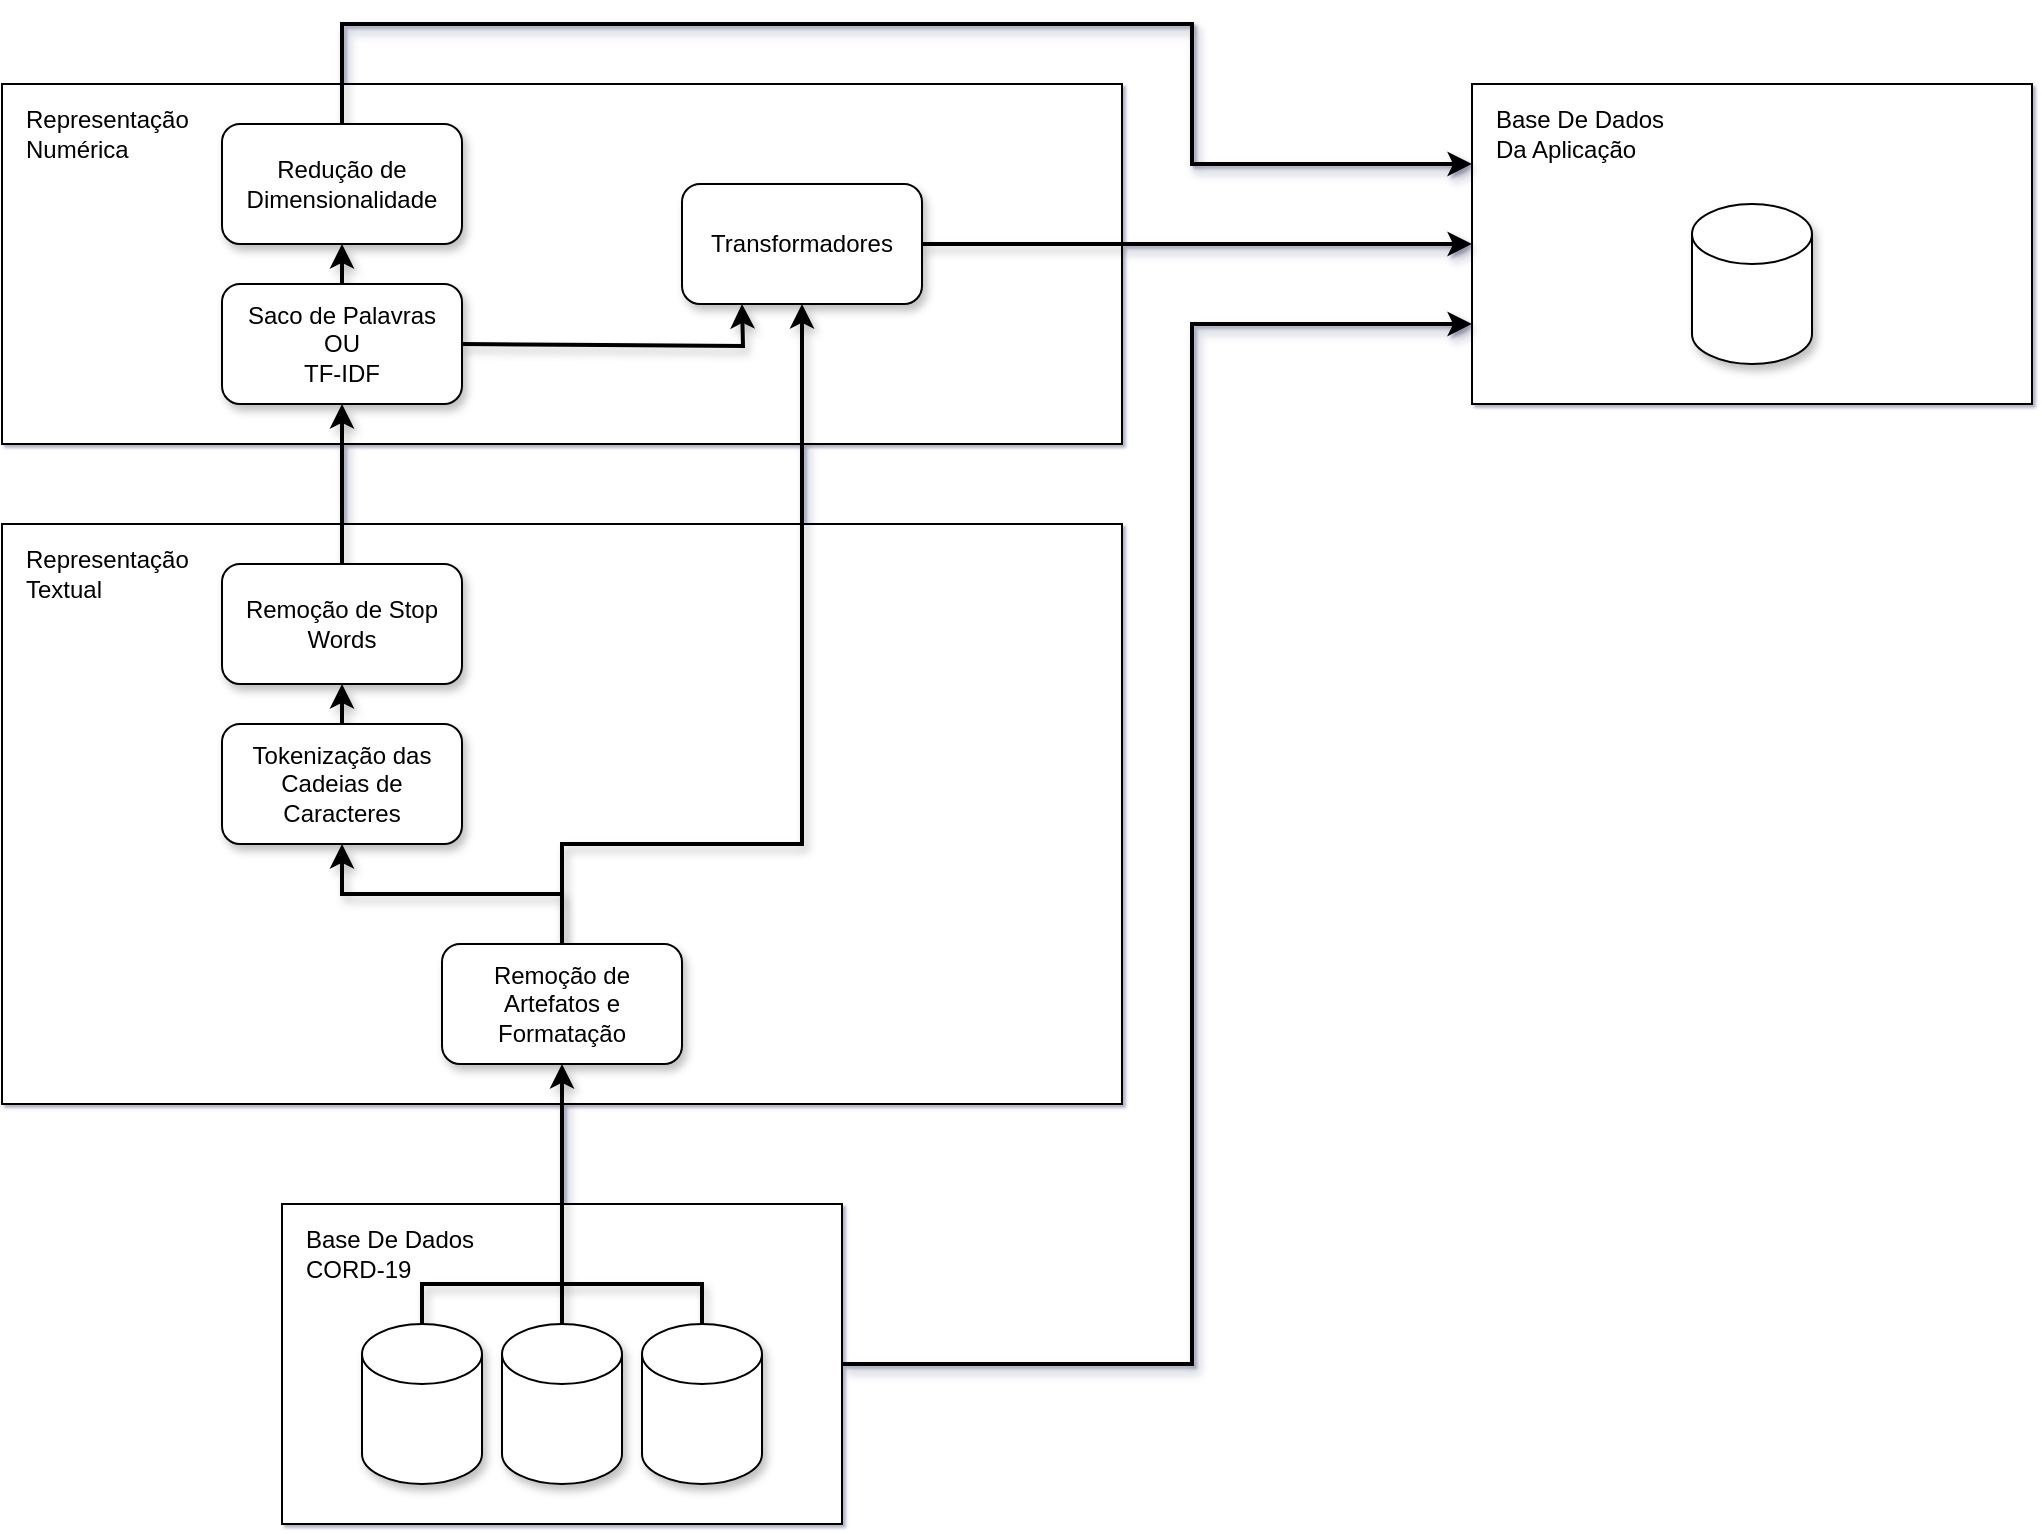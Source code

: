 <mxfile version="17.4.2" type="device" pages="6"><diagram id="iBAV2opas1GKSHLU268z" name="Covitext DataPath"><mxGraphModel dx="1356" dy="862" grid="1" gridSize="10" guides="1" tooltips="1" connect="1" arrows="1" fold="1" page="1" pageScale="1" pageWidth="827" pageHeight="1169" math="0" shadow="1"><root><mxCell id="0"/><mxCell id="1" parent="0"/><mxCell id="uRo3Toc6yma_MfcM90cZ-8" value="" style="rounded=0;whiteSpace=wrap;html=1;align=center;" parent="1" vertex="1"><mxGeometry x="880" y="239" width="280" height="160" as="geometry"/></mxCell><mxCell id="uRo3Toc6yma_MfcM90cZ-9" value="" style="shape=cylinder3;whiteSpace=wrap;html=1;boundedLbl=1;backgroundOutline=1;size=15;shadow=1;" parent="1" vertex="1"><mxGeometry x="990" y="299" width="60" height="80" as="geometry"/></mxCell><mxCell id="uRo3Toc6yma_MfcM90cZ-10" value="Base De Dados Da Aplicação" style="text;html=1;strokeColor=none;fillColor=none;align=left;verticalAlign=middle;whiteSpace=wrap;rounded=0;" parent="1" vertex="1"><mxGeometry x="890" y="249" width="90" height="30" as="geometry"/></mxCell><mxCell id="zOFjgUAGcFSiVTK_7i6F-22" value="" style="rounded=0;whiteSpace=wrap;html=1;align=center;" parent="1" vertex="1"><mxGeometry x="145" y="239" width="560" height="180" as="geometry"/></mxCell><mxCell id="uRo3Toc6yma_MfcM90cZ-18" style="edgeStyle=orthogonalEdgeStyle;rounded=0;orthogonalLoop=1;jettySize=auto;html=1;exitX=1;exitY=0.5;exitDx=0;exitDy=0;entryX=0;entryY=0.75;entryDx=0;entryDy=0;endArrow=classic;endFill=1;shadow=1;strokeWidth=2;" parent="1" source="uRo3Toc6yma_MfcM90cZ-2" edge="1"><mxGeometry relative="1" as="geometry"><mxPoint x="880" y="319" as="targetPoint"/></mxGeometry></mxCell><mxCell id="uRo3Toc6yma_MfcM90cZ-17" style="edgeStyle=orthogonalEdgeStyle;rounded=0;orthogonalLoop=1;jettySize=auto;html=1;exitX=0.5;exitY=0;exitDx=0;exitDy=0;entryX=0;entryY=0.25;entryDx=0;entryDy=0;endArrow=classic;endFill=1;shadow=1;strokeWidth=2;" parent="1" target="uRo3Toc6yma_MfcM90cZ-8" edge="1"><mxGeometry relative="1" as="geometry"><mxPoint x="315" y="259" as="sourcePoint"/><Array as="points"><mxPoint x="315" y="209"/><mxPoint x="740" y="209"/><mxPoint x="740" y="279"/></Array></mxGeometry></mxCell><mxCell id="zOFjgUAGcFSiVTK_7i6F-23" value="Representação Numérica" style="text;html=1;strokeColor=none;fillColor=none;align=left;verticalAlign=middle;whiteSpace=wrap;rounded=0;" parent="1" vertex="1"><mxGeometry x="155" y="249" width="85" height="30" as="geometry"/></mxCell><mxCell id="uRo3Toc6yma_MfcM90cZ-22" style="edgeStyle=orthogonalEdgeStyle;shape=connector;rounded=0;orthogonalLoop=1;jettySize=auto;html=1;exitX=1;exitY=0.5;exitDx=0;exitDy=0;entryX=0;entryY=0.75;entryDx=0;entryDy=0;shadow=1;labelBackgroundColor=default;fontFamily=Helvetica;fontSize=11;fontColor=default;endArrow=classic;endFill=1;strokeColor=default;strokeWidth=2;" parent="1" source="zOFjgUAGcFSiVTK_7i6F-12" target="uRo3Toc6yma_MfcM90cZ-8" edge="1"><mxGeometry relative="1" as="geometry"><Array as="points"><mxPoint x="740" y="879"/><mxPoint x="740" y="359"/></Array></mxGeometry></mxCell><mxCell id="zOFjgUAGcFSiVTK_7i6F-12" value="" style="rounded=0;whiteSpace=wrap;html=1;align=center;" parent="1" vertex="1"><mxGeometry x="285" y="799" width="280" height="160" as="geometry"/></mxCell><mxCell id="zOFjgUAGcFSiVTK_7i6F-7" value="" style="rounded=0;whiteSpace=wrap;html=1;align=center;" parent="1" vertex="1"><mxGeometry x="145" y="459" width="560" height="290" as="geometry"/></mxCell><mxCell id="zOFjgUAGcFSiVTK_7i6F-21" style="edgeStyle=orthogonalEdgeStyle;rounded=0;orthogonalLoop=1;jettySize=auto;html=1;exitX=0.5;exitY=0;exitDx=0;exitDy=0;entryX=0.5;entryY=1;entryDx=0;entryDy=0;shadow=1;strokeWidth=2;" parent="1" source="zOFjgUAGcFSiVTK_7i6F-1" target="zOFjgUAGcFSiVTK_7i6F-2" edge="1"><mxGeometry relative="1" as="geometry"/></mxCell><mxCell id="zOFjgUAGcFSiVTK_7i6F-8" value="Representação Textual" style="text;html=1;strokeColor=none;fillColor=none;align=left;verticalAlign=middle;whiteSpace=wrap;rounded=0;" parent="1" vertex="1"><mxGeometry x="155" y="469" width="85" height="30" as="geometry"/></mxCell><mxCell id="zOFjgUAGcFSiVTK_7i6F-17" style="edgeStyle=orthogonalEdgeStyle;rounded=0;orthogonalLoop=1;jettySize=auto;html=1;exitX=0.5;exitY=0;exitDx=0;exitDy=0;exitPerimeter=0;endArrow=none;endFill=0;shadow=1;strokeWidth=2;" parent="1" source="zOFjgUAGcFSiVTK_7i6F-9" edge="1"><mxGeometry relative="1" as="geometry"><mxPoint x="425" y="839" as="targetPoint"/><Array as="points"><mxPoint x="355" y="839"/></Array></mxGeometry></mxCell><mxCell id="zOFjgUAGcFSiVTK_7i6F-9" value="" style="shape=cylinder3;whiteSpace=wrap;html=1;boundedLbl=1;backgroundOutline=1;size=15;shadow=1;" parent="1" vertex="1"><mxGeometry x="325" y="859" width="60" height="80" as="geometry"/></mxCell><mxCell id="uRo3Toc6yma_MfcM90cZ-6" style="edgeStyle=orthogonalEdgeStyle;rounded=0;orthogonalLoop=1;jettySize=auto;html=1;exitX=0.5;exitY=0;exitDx=0;exitDy=0;exitPerimeter=0;shadow=1;strokeWidth=2;entryX=0.5;entryY=1;entryDx=0;entryDy=0;" parent="1" source="zOFjgUAGcFSiVTK_7i6F-10" target="CrFwAh1RPyWWwAiZNoBJ-4" edge="1"><mxGeometry relative="1" as="geometry"><mxPoint x="320" y="669" as="targetPoint"/></mxGeometry></mxCell><mxCell id="zOFjgUAGcFSiVTK_7i6F-10" value="" style="shape=cylinder3;whiteSpace=wrap;html=1;boundedLbl=1;backgroundOutline=1;size=15;shadow=1;" parent="1" vertex="1"><mxGeometry x="395" y="859" width="60" height="80" as="geometry"/></mxCell><mxCell id="zOFjgUAGcFSiVTK_7i6F-18" style="edgeStyle=orthogonalEdgeStyle;rounded=0;orthogonalLoop=1;jettySize=auto;html=1;exitX=0.5;exitY=0;exitDx=0;exitDy=0;exitPerimeter=0;endArrow=none;endFill=0;shadow=1;strokeWidth=2;" parent="1" source="zOFjgUAGcFSiVTK_7i6F-11" edge="1"><mxGeometry relative="1" as="geometry"><mxPoint x="425" y="839" as="targetPoint"/><Array as="points"><mxPoint x="495" y="839"/></Array></mxGeometry></mxCell><mxCell id="zOFjgUAGcFSiVTK_7i6F-11" value="" style="shape=cylinder3;whiteSpace=wrap;html=1;boundedLbl=1;backgroundOutline=1;size=15;shadow=1;" parent="1" vertex="1"><mxGeometry x="465" y="859" width="60" height="80" as="geometry"/></mxCell><mxCell id="zOFjgUAGcFSiVTK_7i6F-13" value="Base De Dados CORD-19" style="text;html=1;strokeColor=none;fillColor=none;align=left;verticalAlign=middle;whiteSpace=wrap;rounded=0;" parent="1" vertex="1"><mxGeometry x="295" y="809" width="90" height="30" as="geometry"/></mxCell><mxCell id="zOFjgUAGcFSiVTK_7i6F-19" style="edgeStyle=orthogonalEdgeStyle;rounded=0;orthogonalLoop=1;jettySize=auto;html=1;exitX=0.5;exitY=1;exitDx=0;exitDy=0;" parent="1" edge="1"><mxGeometry relative="1" as="geometry"><mxPoint x="425" y="639" as="sourcePoint"/><mxPoint x="425" y="639" as="targetPoint"/></mxGeometry></mxCell><mxCell id="uRo3Toc6yma_MfcM90cZ-1" style="edgeStyle=orthogonalEdgeStyle;rounded=0;orthogonalLoop=1;jettySize=auto;html=1;exitX=0.5;exitY=0;exitDx=0;exitDy=0;shadow=1;strokeWidth=2;" parent="1" source="zOFjgUAGcFSiVTK_7i6F-2" edge="1"><mxGeometry relative="1" as="geometry"><mxPoint x="315" y="319" as="targetPoint"/></mxGeometry></mxCell><mxCell id="uRo3Toc6yma_MfcM90cZ-2" value="Transformadores" style="rounded=1;whiteSpace=wrap;html=1;shadow=1;" parent="1" vertex="1"><mxGeometry x="485" y="289" width="120" height="60" as="geometry"/></mxCell><mxCell id="CrFwAh1RPyWWwAiZNoBJ-2" style="edgeStyle=orthogonalEdgeStyle;shape=connector;rounded=0;orthogonalLoop=1;jettySize=auto;html=1;exitX=0.5;exitY=0;exitDx=0;exitDy=0;entryX=0.5;entryY=1;entryDx=0;entryDy=0;shadow=1;labelBackgroundColor=default;fontFamily=Helvetica;fontSize=11;fontColor=default;endArrow=classic;endFill=1;strokeColor=default;strokeWidth=2;" parent="1" source="zOFjgUAGcFSiVTK_7i6F-3" target="zOFjgUAGcFSiVTK_7i6F-1" edge="1"><mxGeometry relative="1" as="geometry"/></mxCell><mxCell id="zOFjgUAGcFSiVTK_7i6F-3" value="Tokenização das Cadeias de Caracteres" style="rounded=1;whiteSpace=wrap;html=1;shadow=1;" parent="1" vertex="1"><mxGeometry x="255" y="559" width="120" height="60" as="geometry"/></mxCell><mxCell id="zOFjgUAGcFSiVTK_7i6F-1" value="Remoção de Stop Words" style="rounded=1;whiteSpace=wrap;html=1;shadow=1;" parent="1" vertex="1"><mxGeometry x="255" y="479" width="120" height="60" as="geometry"/></mxCell><mxCell id="zOFjgUAGcFSiVTK_7i6F-2" value="Saco de Palavras&lt;br&gt;OU&lt;br&gt;TF-IDF" style="rounded=1;whiteSpace=wrap;html=1;shadow=1;" parent="1" vertex="1"><mxGeometry x="255" y="339" width="120" height="60" as="geometry"/></mxCell><mxCell id="uRo3Toc6yma_MfcM90cZ-19" value="Redução de Dimensionalidade" style="rounded=1;whiteSpace=wrap;html=1;shadow=1;" parent="1" vertex="1"><mxGeometry x="255" y="259" width="120" height="60" as="geometry"/></mxCell><mxCell id="CrFwAh1RPyWWwAiZNoBJ-5" style="edgeStyle=orthogonalEdgeStyle;shape=connector;rounded=0;orthogonalLoop=1;jettySize=auto;html=1;exitX=0.5;exitY=0;exitDx=0;exitDy=0;entryX=0.5;entryY=1;entryDx=0;entryDy=0;shadow=1;labelBackgroundColor=default;fontFamily=Helvetica;fontSize=11;fontColor=default;endArrow=classic;endFill=1;strokeColor=default;strokeWidth=2;" parent="1" source="CrFwAh1RPyWWwAiZNoBJ-4" target="zOFjgUAGcFSiVTK_7i6F-3" edge="1"><mxGeometry relative="1" as="geometry"/></mxCell><mxCell id="CrFwAh1RPyWWwAiZNoBJ-8" style="edgeStyle=orthogonalEdgeStyle;shape=connector;rounded=0;orthogonalLoop=1;jettySize=auto;html=1;exitX=0.5;exitY=0;exitDx=0;exitDy=0;entryX=0.5;entryY=1;entryDx=0;entryDy=0;shadow=1;labelBackgroundColor=default;fontFamily=Helvetica;fontSize=11;fontColor=default;endArrow=classic;endFill=1;strokeColor=default;strokeWidth=2;" parent="1" source="CrFwAh1RPyWWwAiZNoBJ-4" target="uRo3Toc6yma_MfcM90cZ-2" edge="1"><mxGeometry relative="1" as="geometry"><Array as="points"><mxPoint x="425" y="619"/><mxPoint x="545" y="619"/></Array></mxGeometry></mxCell><mxCell id="CrFwAh1RPyWWwAiZNoBJ-4" value="Remoção de Artefatos e Formatação" style="rounded=1;whiteSpace=wrap;html=1;shadow=1;" parent="1" vertex="1"><mxGeometry x="365" y="669" width="120" height="60" as="geometry"/></mxCell><mxCell id="aX_iLtnSb7Kxca7-vuT--1" style="edgeStyle=orthogonalEdgeStyle;rounded=0;orthogonalLoop=1;jettySize=auto;html=1;exitX=1;exitY=0.5;exitDx=0;exitDy=0;entryX=0.25;entryY=1;entryDx=0;entryDy=0;shadow=1;endFill=1;strokeWidth=2;" parent="1" edge="1"><mxGeometry relative="1" as="geometry"><mxPoint x="375" y="369" as="sourcePoint"/><mxPoint x="515" y="349" as="targetPoint"/></mxGeometry></mxCell></root></mxGraphModel></diagram><diagram id="ziSqH2cJ3_UJx5Lma6Qv" name="Preprocessing Steps"><mxGraphModel dx="1356" dy="862" grid="1" gridSize="10" guides="1" tooltips="1" connect="1" arrows="1" fold="1" page="1" pageScale="1" pageWidth="827" pageHeight="1169" math="0" shadow="1"><root><mxCell id="0"/><mxCell id="1" parent="0"/><mxCell id="He05jhz0_u9ccmfnFYQ3-1" value="" style="rounded=0;whiteSpace=wrap;html=1;align=center;" parent="1" vertex="1"><mxGeometry x="134" y="225" width="560" height="180" as="geometry"/></mxCell><mxCell id="He05jhz0_u9ccmfnFYQ3-2" value="Representação Numérica" style="text;html=1;strokeColor=none;fillColor=none;align=left;verticalAlign=middle;whiteSpace=wrap;rounded=0;" parent="1" vertex="1"><mxGeometry x="144" y="235" width="85" height="30" as="geometry"/></mxCell><mxCell id="He05jhz0_u9ccmfnFYQ3-3" value="" style="rounded=0;whiteSpace=wrap;html=1;align=center;" parent="1" vertex="1"><mxGeometry x="274" y="785" width="280" height="160" as="geometry"/></mxCell><mxCell id="He05jhz0_u9ccmfnFYQ3-4" value="" style="rounded=0;whiteSpace=wrap;html=1;align=center;" parent="1" vertex="1"><mxGeometry x="134" y="445" width="560" height="290" as="geometry"/></mxCell><mxCell id="He05jhz0_u9ccmfnFYQ3-5" style="edgeStyle=orthogonalEdgeStyle;rounded=0;orthogonalLoop=1;jettySize=auto;html=1;exitX=0.5;exitY=0;exitDx=0;exitDy=0;entryX=0.5;entryY=1;entryDx=0;entryDy=0;shadow=1;strokeWidth=2;" parent="1" source="He05jhz0_u9ccmfnFYQ3-19" target="He05jhz0_u9ccmfnFYQ3-20" edge="1"><mxGeometry relative="1" as="geometry"/></mxCell><mxCell id="He05jhz0_u9ccmfnFYQ3-6" value="Representação Textual" style="text;html=1;strokeColor=none;fillColor=none;align=left;verticalAlign=middle;whiteSpace=wrap;rounded=0;" parent="1" vertex="1"><mxGeometry x="144" y="455" width="85" height="30" as="geometry"/></mxCell><mxCell id="He05jhz0_u9ccmfnFYQ3-7" style="edgeStyle=orthogonalEdgeStyle;rounded=0;orthogonalLoop=1;jettySize=auto;html=1;exitX=0.5;exitY=0;exitDx=0;exitDy=0;exitPerimeter=0;endArrow=none;endFill=0;shadow=1;strokeWidth=2;" parent="1" source="He05jhz0_u9ccmfnFYQ3-8" edge="1"><mxGeometry relative="1" as="geometry"><mxPoint x="414" y="825" as="targetPoint"/><Array as="points"><mxPoint x="344" y="825"/></Array></mxGeometry></mxCell><mxCell id="He05jhz0_u9ccmfnFYQ3-8" value="" style="shape=cylinder3;whiteSpace=wrap;html=1;boundedLbl=1;backgroundOutline=1;size=15;shadow=1;" parent="1" vertex="1"><mxGeometry x="314" y="845" width="60" height="80" as="geometry"/></mxCell><mxCell id="He05jhz0_u9ccmfnFYQ3-9" style="edgeStyle=orthogonalEdgeStyle;rounded=0;orthogonalLoop=1;jettySize=auto;html=1;exitX=0.5;exitY=0;exitDx=0;exitDy=0;exitPerimeter=0;shadow=1;strokeWidth=2;entryX=0.5;entryY=1;entryDx=0;entryDy=0;" parent="1" source="He05jhz0_u9ccmfnFYQ3-10" target="He05jhz0_u9ccmfnFYQ3-24" edge="1"><mxGeometry relative="1" as="geometry"><mxPoint x="309" y="655" as="targetPoint"/></mxGeometry></mxCell><mxCell id="He05jhz0_u9ccmfnFYQ3-10" value="" style="shape=cylinder3;whiteSpace=wrap;html=1;boundedLbl=1;backgroundOutline=1;size=15;shadow=1;" parent="1" vertex="1"><mxGeometry x="384" y="845" width="60" height="80" as="geometry"/></mxCell><mxCell id="He05jhz0_u9ccmfnFYQ3-11" style="edgeStyle=orthogonalEdgeStyle;rounded=0;orthogonalLoop=1;jettySize=auto;html=1;exitX=0.5;exitY=0;exitDx=0;exitDy=0;exitPerimeter=0;endArrow=none;endFill=0;shadow=1;strokeWidth=2;" parent="1" source="He05jhz0_u9ccmfnFYQ3-12" edge="1"><mxGeometry relative="1" as="geometry"><mxPoint x="414" y="825" as="targetPoint"/><Array as="points"><mxPoint x="484" y="825"/></Array></mxGeometry></mxCell><mxCell id="He05jhz0_u9ccmfnFYQ3-12" value="" style="shape=cylinder3;whiteSpace=wrap;html=1;boundedLbl=1;backgroundOutline=1;size=15;shadow=1;" parent="1" vertex="1"><mxGeometry x="454" y="845" width="60" height="80" as="geometry"/></mxCell><mxCell id="He05jhz0_u9ccmfnFYQ3-13" value="Base De Dados CORD-19" style="text;html=1;strokeColor=none;fillColor=none;align=left;verticalAlign=middle;whiteSpace=wrap;rounded=0;" parent="1" vertex="1"><mxGeometry x="284" y="795" width="90" height="30" as="geometry"/></mxCell><mxCell id="He05jhz0_u9ccmfnFYQ3-14" style="edgeStyle=orthogonalEdgeStyle;rounded=0;orthogonalLoop=1;jettySize=auto;html=1;exitX=0.5;exitY=1;exitDx=0;exitDy=0;" parent="1" edge="1"><mxGeometry relative="1" as="geometry"><mxPoint x="414" y="625" as="sourcePoint"/><mxPoint x="414" y="625" as="targetPoint"/></mxGeometry></mxCell><mxCell id="He05jhz0_u9ccmfnFYQ3-15" style="edgeStyle=orthogonalEdgeStyle;rounded=0;orthogonalLoop=1;jettySize=auto;html=1;exitX=0.5;exitY=0;exitDx=0;exitDy=0;shadow=1;strokeWidth=2;" parent="1" source="He05jhz0_u9ccmfnFYQ3-20" edge="1"><mxGeometry relative="1" as="geometry"><mxPoint x="304" y="305" as="targetPoint"/></mxGeometry></mxCell><mxCell id="He05jhz0_u9ccmfnFYQ3-16" value="Transformadores" style="rounded=1;whiteSpace=wrap;html=1;shadow=1;" parent="1" vertex="1"><mxGeometry x="474" y="275" width="120" height="60" as="geometry"/></mxCell><mxCell id="He05jhz0_u9ccmfnFYQ3-17" style="edgeStyle=orthogonalEdgeStyle;shape=connector;rounded=0;orthogonalLoop=1;jettySize=auto;html=1;exitX=0.5;exitY=0;exitDx=0;exitDy=0;entryX=0.5;entryY=1;entryDx=0;entryDy=0;shadow=1;labelBackgroundColor=default;fontFamily=Helvetica;fontSize=11;fontColor=default;endArrow=classic;endFill=1;strokeColor=default;strokeWidth=2;" parent="1" source="He05jhz0_u9ccmfnFYQ3-18" target="He05jhz0_u9ccmfnFYQ3-19" edge="1"><mxGeometry relative="1" as="geometry"/></mxCell><mxCell id="He05jhz0_u9ccmfnFYQ3-18" value="Tokenização das Cadeias de Caracteres" style="rounded=1;whiteSpace=wrap;html=1;shadow=1;" parent="1" vertex="1"><mxGeometry x="244" y="545" width="120" height="60" as="geometry"/></mxCell><mxCell id="He05jhz0_u9ccmfnFYQ3-19" value="Remoção de Stop Words" style="rounded=1;whiteSpace=wrap;html=1;shadow=1;" parent="1" vertex="1"><mxGeometry x="244" y="465" width="120" height="60" as="geometry"/></mxCell><mxCell id="zAeROGnwmrpHMwiW-dB8-2" style="edgeStyle=orthogonalEdgeStyle;rounded=0;orthogonalLoop=1;jettySize=auto;html=1;exitX=1;exitY=0.5;exitDx=0;exitDy=0;entryX=0.25;entryY=1;entryDx=0;entryDy=0;shadow=1;endFill=1;strokeWidth=2;" parent="1" source="He05jhz0_u9ccmfnFYQ3-20" target="He05jhz0_u9ccmfnFYQ3-16" edge="1"><mxGeometry relative="1" as="geometry"/></mxCell><mxCell id="He05jhz0_u9ccmfnFYQ3-20" value="Saco de Palavras&lt;br&gt;OU&lt;br&gt;TF-IDF" style="rounded=1;whiteSpace=wrap;html=1;shadow=1;" parent="1" vertex="1"><mxGeometry x="244" y="325" width="120" height="60" as="geometry"/></mxCell><mxCell id="He05jhz0_u9ccmfnFYQ3-21" value="Redução de Dimensionalidade" style="rounded=1;whiteSpace=wrap;html=1;shadow=1;" parent="1" vertex="1"><mxGeometry x="244" y="245" width="120" height="60" as="geometry"/></mxCell><mxCell id="He05jhz0_u9ccmfnFYQ3-22" style="edgeStyle=orthogonalEdgeStyle;shape=connector;rounded=0;orthogonalLoop=1;jettySize=auto;html=1;exitX=0.5;exitY=0;exitDx=0;exitDy=0;entryX=0.5;entryY=1;entryDx=0;entryDy=0;shadow=1;labelBackgroundColor=default;fontFamily=Helvetica;fontSize=11;fontColor=default;endArrow=classic;endFill=1;strokeColor=default;strokeWidth=2;" parent="1" source="He05jhz0_u9ccmfnFYQ3-24" target="He05jhz0_u9ccmfnFYQ3-18" edge="1"><mxGeometry relative="1" as="geometry"/></mxCell><mxCell id="He05jhz0_u9ccmfnFYQ3-23" style="edgeStyle=orthogonalEdgeStyle;shape=connector;rounded=0;orthogonalLoop=1;jettySize=auto;html=1;exitX=0.5;exitY=0;exitDx=0;exitDy=0;entryX=0.5;entryY=1;entryDx=0;entryDy=0;shadow=1;labelBackgroundColor=default;fontFamily=Helvetica;fontSize=11;fontColor=default;endArrow=classic;endFill=1;strokeColor=default;strokeWidth=2;" parent="1" source="He05jhz0_u9ccmfnFYQ3-24" target="He05jhz0_u9ccmfnFYQ3-16" edge="1"><mxGeometry relative="1" as="geometry"><Array as="points"><mxPoint x="414" y="605"/><mxPoint x="534" y="605"/></Array></mxGeometry></mxCell><mxCell id="He05jhz0_u9ccmfnFYQ3-24" value="Remoção de Artefatos e Formatação" style="rounded=1;whiteSpace=wrap;html=1;shadow=1;" parent="1" vertex="1"><mxGeometry x="354" y="655" width="120" height="60" as="geometry"/></mxCell><mxCell id="zAeROGnwmrpHMwiW-dB8-1" value="Derivação de Palavras" style="rounded=1;whiteSpace=wrap;html=1;shadow=1;" parent="1" vertex="1"><mxGeometry x="384" y="465" width="120" height="60" as="geometry"/></mxCell></root></mxGraphModel></diagram><diagram id="KBGvthbvTBqUJqRmwJql" name="MultiLabel Text Embeddings"><mxGraphModel dx="646" dy="410" grid="1" gridSize="10" guides="1" tooltips="1" connect="1" arrows="1" fold="1" page="1" pageScale="1" pageWidth="827" pageHeight="1169" math="0" shadow="0"><root><mxCell id="0"/><mxCell id="1" parent="0"/><mxCell id="fzXWwl3Y-hf3wqv17Jn4-77" value="" style="group" parent="1" vertex="1" connectable="0"><mxGeometry x="194.45" y="420" width="391.11" height="320" as="geometry"/></mxCell><mxCell id="FmbR3bz3wfNfBNavc7nS-2" value="" style="endArrow=classic;html=1;rounded=0;shadow=1;labelBackgroundColor=default;fontFamily=Helvetica;fontSize=11;fontColor=default;strokeColor=default;strokeWidth=7;shape=connector;" parent="fzXWwl3Y-hf3wqv17Jn4-77" edge="1"><mxGeometry width="50" height="50" relative="1" as="geometry"><mxPoint x="35.555" y="292.741" as="sourcePoint"/><mxPoint x="35.555" as="targetPoint"/></mxGeometry></mxCell><mxCell id="FmbR3bz3wfNfBNavc7nS-3" value="" style="endArrow=classic;html=1;rounded=0;shadow=1;labelBackgroundColor=default;fontFamily=Helvetica;fontSize=11;fontColor=default;strokeColor=default;strokeWidth=7;shape=connector;" parent="fzXWwl3Y-hf3wqv17Jn4-77" edge="1"><mxGeometry width="50" height="50" relative="1" as="geometry"><mxPoint x="35.555" y="292.741" as="sourcePoint"/><mxPoint x="387.554" y="292.741" as="targetPoint"/></mxGeometry></mxCell><mxCell id="FmbR3bz3wfNfBNavc7nS-5" value="" style="ellipse;whiteSpace=wrap;html=1;aspect=fixed;shadow=1;fontFamily=Helvetica;fontSize=11;fillColor=#1ba1e2;strokeColor=#006EAF;fontColor=#ffffff;" parent="fzXWwl3Y-hf3wqv17Jn4-77" vertex="1"><mxGeometry x="278.518" y="85.926" width="11.852" height="11.852" as="geometry"/></mxCell><mxCell id="FmbR3bz3wfNfBNavc7nS-6" value="" style="ellipse;whiteSpace=wrap;html=1;aspect=fixed;shadow=1;fontFamily=Helvetica;fontSize=11;fillColor=#1ba1e2;strokeColor=#006EAF;fontColor=#ffffff;" parent="fzXWwl3Y-hf3wqv17Jn4-77" vertex="1"><mxGeometry x="242.962" y="53.333" width="11.852" height="11.852" as="geometry"/></mxCell><mxCell id="FmbR3bz3wfNfBNavc7nS-7" value="" style="ellipse;whiteSpace=wrap;html=1;aspect=fixed;shadow=1;fontFamily=Helvetica;fontSize=11;fillColor=#1ba1e2;strokeColor=#006EAF;fontColor=#ffffff;" parent="fzXWwl3Y-hf3wqv17Jn4-77" vertex="1"><mxGeometry x="254.814" y="100.741" width="11.852" height="11.852" as="geometry"/></mxCell><mxCell id="FmbR3bz3wfNfBNavc7nS-8" value="" style="ellipse;whiteSpace=wrap;html=1;aspect=fixed;shadow=1;fontFamily=Helvetica;fontSize=11;fillColor=#1ba1e2;strokeColor=#006EAF;fontColor=#ffffff;" parent="fzXWwl3Y-hf3wqv17Jn4-77" vertex="1"><mxGeometry x="284.444" y="106.667" width="11.852" height="11.852" as="geometry"/></mxCell><mxCell id="FmbR3bz3wfNfBNavc7nS-9" value="" style="ellipse;whiteSpace=wrap;html=1;aspect=fixed;shadow=1;fontFamily=Helvetica;fontSize=11;fillColor=#1ba1e2;strokeColor=#006EAF;fontColor=#ffffff;" parent="fzXWwl3Y-hf3wqv17Jn4-77" vertex="1"><mxGeometry x="213.333" y="74.074" width="11.852" height="11.852" as="geometry"/></mxCell><mxCell id="FmbR3bz3wfNfBNavc7nS-10" value="" style="ellipse;whiteSpace=wrap;html=1;aspect=fixed;shadow=1;fontFamily=Helvetica;fontSize=11;fillColor=#1ba1e2;strokeColor=#006EAF;fontColor=#ffffff;" parent="fzXWwl3Y-hf3wqv17Jn4-77" vertex="1"><mxGeometry x="269.629" y="112.593" width="11.852" height="11.852" as="geometry"/></mxCell><mxCell id="FmbR3bz3wfNfBNavc7nS-11" value="" style="ellipse;whiteSpace=wrap;html=1;aspect=fixed;shadow=1;fontFamily=Helvetica;fontSize=11;fillColor=#1ba1e2;strokeColor=#006EAF;fontColor=#ffffff;" parent="fzXWwl3Y-hf3wqv17Jn4-77" vertex="1"><mxGeometry x="254.814" y="118.519" width="11.852" height="11.852" as="geometry"/></mxCell><mxCell id="FmbR3bz3wfNfBNavc7nS-12" value="" style="ellipse;whiteSpace=wrap;html=1;aspect=fixed;shadow=1;fontFamily=Helvetica;fontSize=11;fillColor=#1ba1e2;strokeColor=#006EAF;fontColor=#ffffff;" parent="fzXWwl3Y-hf3wqv17Jn4-77" vertex="1"><mxGeometry x="266.666" y="130.37" width="11.852" height="11.852" as="geometry"/></mxCell><mxCell id="FmbR3bz3wfNfBNavc7nS-13" value="" style="ellipse;whiteSpace=wrap;html=1;aspect=fixed;shadow=1;fontFamily=Helvetica;fontSize=11;fillColor=#1ba1e2;strokeColor=#006EAF;fontColor=#ffffff;" parent="fzXWwl3Y-hf3wqv17Jn4-77" vertex="1"><mxGeometry x="260.147" y="85.926" width="11.852" height="11.852" as="geometry"/></mxCell><mxCell id="FmbR3bz3wfNfBNavc7nS-14" value="" style="ellipse;whiteSpace=wrap;html=1;aspect=fixed;shadow=1;fontFamily=Helvetica;fontSize=11;fillColor=#1ba1e2;strokeColor=#006EAF;fontColor=#ffffff;" parent="fzXWwl3Y-hf3wqv17Jn4-77" vertex="1"><mxGeometry x="242.962" y="88.889" width="11.852" height="11.852" as="geometry"/></mxCell><mxCell id="FmbR3bz3wfNfBNavc7nS-15" value="" style="ellipse;whiteSpace=wrap;html=1;aspect=fixed;shadow=1;fontFamily=Helvetica;fontSize=11;fillColor=#1ba1e2;strokeColor=#006EAF;fontColor=#ffffff;" parent="fzXWwl3Y-hf3wqv17Jn4-77" vertex="1"><mxGeometry x="231.11" y="106.667" width="11.852" height="11.852" as="geometry"/></mxCell><mxCell id="fzXWwl3Y-hf3wqv17Jn4-1" value="" style="ellipse;whiteSpace=wrap;html=1;aspect=fixed;shadow=1;fontFamily=Helvetica;fontSize=11;fillColor=#a20025;strokeColor=#6F0000;fontColor=#ffffff;" parent="fzXWwl3Y-hf3wqv17Jn4-77" vertex="1"><mxGeometry x="100.74" y="195.556" width="11.852" height="11.852" as="geometry"/></mxCell><mxCell id="fzXWwl3Y-hf3wqv17Jn4-2" value="" style="ellipse;whiteSpace=wrap;html=1;aspect=fixed;shadow=1;fontFamily=Helvetica;fontSize=11;fillColor=#a20025;strokeColor=#6F0000;fontColor=#ffffff;" parent="fzXWwl3Y-hf3wqv17Jn4-77" vertex="1"><mxGeometry x="88.889" y="171.852" width="11.852" height="11.852" as="geometry"/></mxCell><mxCell id="fzXWwl3Y-hf3wqv17Jn4-3" value="" style="ellipse;whiteSpace=wrap;html=1;aspect=fixed;shadow=1;fontFamily=Helvetica;fontSize=11;fillColor=#a20025;strokeColor=#6F0000;fontColor=#ffffff;" parent="fzXWwl3Y-hf3wqv17Jn4-77" vertex="1"><mxGeometry x="112.592" y="165.926" width="11.852" height="11.852" as="geometry"/></mxCell><mxCell id="fzXWwl3Y-hf3wqv17Jn4-4" value="" style="ellipse;whiteSpace=wrap;html=1;aspect=fixed;shadow=1;fontFamily=Helvetica;fontSize=11;fillColor=#a20025;strokeColor=#6F0000;fontColor=#ffffff;" parent="fzXWwl3Y-hf3wqv17Jn4-77" vertex="1"><mxGeometry x="94.815" y="154.074" width="11.852" height="11.852" as="geometry"/></mxCell><mxCell id="fzXWwl3Y-hf3wqv17Jn4-5" value="" style="ellipse;whiteSpace=wrap;html=1;aspect=fixed;shadow=1;fontFamily=Helvetica;fontSize=11;fillColor=#a20025;strokeColor=#6F0000;fontColor=#ffffff;" parent="fzXWwl3Y-hf3wqv17Jn4-77" vertex="1"><mxGeometry x="112.592" y="183.704" width="11.852" height="11.852" as="geometry"/></mxCell><mxCell id="fzXWwl3Y-hf3wqv17Jn4-6" value="" style="ellipse;whiteSpace=wrap;html=1;aspect=fixed;shadow=1;fontFamily=Helvetica;fontSize=11;fillColor=#a20025;strokeColor=#6F0000;fontColor=#ffffff;" parent="fzXWwl3Y-hf3wqv17Jn4-77" vertex="1"><mxGeometry x="82.963" y="201.481" width="11.852" height="11.852" as="geometry"/></mxCell><mxCell id="fzXWwl3Y-hf3wqv17Jn4-7" value="" style="ellipse;whiteSpace=wrap;html=1;aspect=fixed;shadow=1;fontFamily=Helvetica;fontSize=11;fillColor=#a20025;strokeColor=#6F0000;fontColor=#ffffff;" parent="fzXWwl3Y-hf3wqv17Jn4-77" vertex="1"><mxGeometry x="71.111" y="157.037" width="11.852" height="11.852" as="geometry"/></mxCell><mxCell id="fzXWwl3Y-hf3wqv17Jn4-8" value="" style="ellipse;whiteSpace=wrap;html=1;aspect=fixed;shadow=1;fontFamily=Helvetica;fontSize=11;fillColor=#a20025;strokeColor=#6F0000;fontColor=#ffffff;" parent="fzXWwl3Y-hf3wqv17Jn4-77" vertex="1"><mxGeometry x="71.111" y="177.778" width="11.852" height="11.852" as="geometry"/></mxCell><mxCell id="fzXWwl3Y-hf3wqv17Jn4-9" value="" style="ellipse;whiteSpace=wrap;html=1;aspect=fixed;shadow=1;fontFamily=Helvetica;fontSize=11;fillColor=#a20025;strokeColor=#6F0000;fontColor=#ffffff;" parent="fzXWwl3Y-hf3wqv17Jn4-77" vertex="1"><mxGeometry x="118.518" y="201.481" width="11.852" height="11.852" as="geometry"/></mxCell><mxCell id="fzXWwl3Y-hf3wqv17Jn4-10" value="" style="ellipse;whiteSpace=wrap;html=1;aspect=fixed;shadow=1;fontFamily=Helvetica;fontSize=11;fillColor=#a20025;strokeColor=#6F0000;fontColor=#ffffff;" parent="fzXWwl3Y-hf3wqv17Jn4-77" vertex="1"><mxGeometry x="136.296" y="168.889" width="11.852" height="11.852" as="geometry"/></mxCell><mxCell id="fzXWwl3Y-hf3wqv17Jn4-11" value="" style="ellipse;whiteSpace=wrap;html=1;aspect=fixed;shadow=1;fontFamily=Helvetica;fontSize=11;fillColor=#a20025;strokeColor=#6F0000;fontColor=#ffffff;" parent="fzXWwl3Y-hf3wqv17Jn4-77" vertex="1"><mxGeometry x="148.148" y="207.407" width="11.852" height="11.852" as="geometry"/></mxCell><mxCell id="fzXWwl3Y-hf3wqv17Jn4-12" value="" style="ellipse;whiteSpace=wrap;html=1;aspect=fixed;shadow=1;fontFamily=Helvetica;fontSize=11;fillColor=#a20025;strokeColor=#6F0000;fontColor=#ffffff;" parent="fzXWwl3Y-hf3wqv17Jn4-77" vertex="1"><mxGeometry x="130.37" y="145.185" width="11.852" height="11.852" as="geometry"/></mxCell><mxCell id="fzXWwl3Y-hf3wqv17Jn4-13" value="" style="ellipse;whiteSpace=wrap;html=1;aspect=fixed;shadow=1;fontFamily=Helvetica;fontSize=11;fillColor=#a20025;strokeColor=#6F0000;fontColor=#ffffff;" parent="fzXWwl3Y-hf3wqv17Jn4-77" vertex="1"><mxGeometry x="118.518" y="124.444" width="11.852" height="11.852" as="geometry"/></mxCell><mxCell id="fzXWwl3Y-hf3wqv17Jn4-14" value="" style="ellipse;whiteSpace=wrap;html=1;aspect=fixed;shadow=1;fontFamily=Helvetica;fontSize=11;fillColor=#6a00ff;strokeColor=#3700CC;fontColor=#ffffff;" parent="fzXWwl3Y-hf3wqv17Jn4-77" vertex="1"><mxGeometry x="136.296" y="97.778" width="11.852" height="11.852" as="geometry"/></mxCell><mxCell id="fzXWwl3Y-hf3wqv17Jn4-15" value="" style="ellipse;whiteSpace=wrap;html=1;aspect=fixed;shadow=1;fontFamily=Helvetica;fontSize=11;fillColor=#a20025;strokeColor=#6F0000;fontColor=#ffffff;" parent="fzXWwl3Y-hf3wqv17Jn4-77" vertex="1"><mxGeometry x="171.851" y="180.741" width="11.852" height="11.852" as="geometry"/></mxCell><mxCell id="fzXWwl3Y-hf3wqv17Jn4-16" value="" style="ellipse;whiteSpace=wrap;html=1;aspect=fixed;shadow=1;fontFamily=Helvetica;fontSize=11;fillColor=#a20025;strokeColor=#6F0000;fontColor=#ffffff;" parent="fzXWwl3Y-hf3wqv17Jn4-77" vertex="1"><mxGeometry x="88.889" y="112.593" width="11.852" height="11.852" as="geometry"/></mxCell><mxCell id="fzXWwl3Y-hf3wqv17Jn4-17" value="" style="ellipse;whiteSpace=wrap;html=1;aspect=fixed;shadow=1;fontFamily=Helvetica;fontSize=11;fillColor=#a20025;strokeColor=#6F0000;fontColor=#ffffff;" parent="fzXWwl3Y-hf3wqv17Jn4-77" vertex="1"><mxGeometry x="197.333" y="201.481" width="11.852" height="11.852" as="geometry"/></mxCell><mxCell id="fzXWwl3Y-hf3wqv17Jn4-18" value="" style="ellipse;whiteSpace=wrap;html=1;aspect=fixed;shadow=1;fontFamily=Helvetica;fontSize=11;fillColor=#a20025;strokeColor=#6F0000;fontColor=#ffffff;" parent="fzXWwl3Y-hf3wqv17Jn4-77" vertex="1"><mxGeometry x="203.259" y="160" width="11.852" height="11.852" as="geometry"/></mxCell><mxCell id="fzXWwl3Y-hf3wqv17Jn4-19" value="" style="ellipse;whiteSpace=wrap;html=1;aspect=fixed;shadow=1;fontFamily=Helvetica;fontSize=11;fillColor=#a20025;strokeColor=#6F0000;fontColor=#ffffff;" parent="fzXWwl3Y-hf3wqv17Jn4-77" vertex="1"><mxGeometry x="160.0" y="142.222" width="11.852" height="11.852" as="geometry"/></mxCell><mxCell id="fzXWwl3Y-hf3wqv17Jn4-20" value="" style="ellipse;whiteSpace=wrap;html=1;aspect=fixed;shadow=1;fontFamily=Helvetica;fontSize=11;fillColor=#6a00ff;strokeColor=#3700CC;fontColor=#ffffff;" parent="fzXWwl3Y-hf3wqv17Jn4-77" vertex="1"><mxGeometry x="160.0" y="118.519" width="11.852" height="11.852" as="geometry"/></mxCell><mxCell id="fzXWwl3Y-hf3wqv17Jn4-21" value="" style="ellipse;whiteSpace=wrap;html=1;aspect=fixed;shadow=1;fontFamily=Helvetica;fontSize=11;fillColor=#a20025;strokeColor=#6F0000;fontColor=#ffffff;" parent="fzXWwl3Y-hf3wqv17Jn4-77" vertex="1"><mxGeometry x="118.518" y="248.889" width="11.852" height="11.852" as="geometry"/></mxCell><mxCell id="fzXWwl3Y-hf3wqv17Jn4-22" value="" style="ellipse;whiteSpace=wrap;html=1;aspect=fixed;shadow=1;fontFamily=Helvetica;fontSize=11;fillColor=#a20025;strokeColor=#6F0000;fontColor=#ffffff;" parent="fzXWwl3Y-hf3wqv17Jn4-77" vertex="1"><mxGeometry x="41.481" y="74.074" width="11.852" height="11.852" as="geometry"/></mxCell><mxCell id="fzXWwl3Y-hf3wqv17Jn4-25" value="" style="ellipse;whiteSpace=wrap;html=1;aspect=fixed;shadow=1;fontFamily=Helvetica;fontSize=11;fillColor=#1ba1e2;strokeColor=#006EAF;fontColor=#ffffff;" parent="fzXWwl3Y-hf3wqv17Jn4-77" vertex="1"><mxGeometry x="213.333" y="124.444" width="11.852" height="11.852" as="geometry"/></mxCell><mxCell id="fzXWwl3Y-hf3wqv17Jn4-26" value="" style="ellipse;whiteSpace=wrap;html=1;aspect=fixed;shadow=1;fontFamily=Helvetica;fontSize=11;fillColor=#1ba1e2;strokeColor=#006EAF;fontColor=#ffffff;" parent="fzXWwl3Y-hf3wqv17Jn4-77" vertex="1"><mxGeometry x="183.703" y="97.778" width="11.852" height="11.852" as="geometry"/></mxCell><mxCell id="fzXWwl3Y-hf3wqv17Jn4-27" value="" style="ellipse;whiteSpace=wrap;html=1;aspect=fixed;shadow=1;fontFamily=Helvetica;fontSize=11;fillColor=#1ba1e2;strokeColor=#006EAF;fontColor=#ffffff;" parent="fzXWwl3Y-hf3wqv17Jn4-77" vertex="1"><mxGeometry x="237.036" y="130.37" width="11.852" height="11.852" as="geometry"/></mxCell><mxCell id="fzXWwl3Y-hf3wqv17Jn4-28" value="" style="ellipse;whiteSpace=wrap;html=1;aspect=fixed;shadow=1;fontFamily=Helvetica;fontSize=11;fillColor=#6a00ff;strokeColor=#3700CC;fontColor=#ffffff;" parent="fzXWwl3Y-hf3wqv17Jn4-77" vertex="1"><mxGeometry x="197.333" y="136.296" width="11.852" height="11.852" as="geometry"/></mxCell><mxCell id="fzXWwl3Y-hf3wqv17Jn4-29" value="" style="ellipse;whiteSpace=wrap;html=1;aspect=fixed;shadow=1;fontFamily=Helvetica;fontSize=11;fillColor=#1ba1e2;strokeColor=#006EAF;fontColor=#ffffff;" parent="fzXWwl3Y-hf3wqv17Jn4-77" vertex="1"><mxGeometry x="160.0" y="71.111" width="11.852" height="11.852" as="geometry"/></mxCell><mxCell id="fzXWwl3Y-hf3wqv17Jn4-30" value="" style="ellipse;whiteSpace=wrap;html=1;aspect=fixed;shadow=1;fontFamily=Helvetica;fontSize=11;fillColor=#1ba1e2;strokeColor=#006EAF;fontColor=#ffffff;" parent="fzXWwl3Y-hf3wqv17Jn4-77" vertex="1"><mxGeometry x="185.481" y="74.074" width="11.852" height="11.852" as="geometry"/></mxCell><mxCell id="fzXWwl3Y-hf3wqv17Jn4-31" value="" style="ellipse;whiteSpace=wrap;html=1;aspect=fixed;shadow=1;fontFamily=Helvetica;fontSize=11;fillColor=#1ba1e2;strokeColor=#006EAF;fontColor=#ffffff;" parent="fzXWwl3Y-hf3wqv17Jn4-77" vertex="1"><mxGeometry x="136.296" y="65.185" width="11.852" height="11.852" as="geometry"/></mxCell><mxCell id="fzXWwl3Y-hf3wqv17Jn4-32" value="" style="ellipse;whiteSpace=wrap;html=1;aspect=fixed;shadow=1;fontFamily=Helvetica;fontSize=11;fillColor=#6a00ff;strokeColor=#3700CC;fontColor=#ffffff;" parent="fzXWwl3Y-hf3wqv17Jn4-77" vertex="1"><mxGeometry x="112.592" y="62.222" width="11.852" height="11.852" as="geometry"/></mxCell><mxCell id="fzXWwl3Y-hf3wqv17Jn4-33" value="" style="ellipse;whiteSpace=wrap;html=1;aspect=fixed;shadow=1;fontFamily=Helvetica;fontSize=11;fillColor=#1ba1e2;strokeColor=#006EAF;fontColor=#ffffff;" parent="fzXWwl3Y-hf3wqv17Jn4-77" vertex="1"><mxGeometry x="130.37" y="41.481" width="11.852" height="11.852" as="geometry"/></mxCell><mxCell id="fzXWwl3Y-hf3wqv17Jn4-34" value="" style="ellipse;whiteSpace=wrap;html=1;aspect=fixed;shadow=1;fontFamily=Helvetica;fontSize=11;fillColor=#1ba1e2;strokeColor=#006EAF;fontColor=#ffffff;" parent="fzXWwl3Y-hf3wqv17Jn4-77" vertex="1"><mxGeometry x="148.148" y="53.333" width="11.852" height="11.852" as="geometry"/></mxCell><mxCell id="fzXWwl3Y-hf3wqv17Jn4-35" value="" style="ellipse;whiteSpace=wrap;html=1;aspect=fixed;shadow=1;fontFamily=Helvetica;fontSize=11;fillColor=#1ba1e2;strokeColor=#006EAF;fontColor=#ffffff;" parent="fzXWwl3Y-hf3wqv17Jn4-77" vertex="1"><mxGeometry x="171.851" y="35.556" width="11.852" height="11.852" as="geometry"/></mxCell><mxCell id="fzXWwl3Y-hf3wqv17Jn4-36" value="" style="ellipse;whiteSpace=wrap;html=1;aspect=fixed;shadow=1;fontFamily=Helvetica;fontSize=11;fillColor=#6a00ff;strokeColor=#3700CC;fontColor=#ffffff;" parent="fzXWwl3Y-hf3wqv17Jn4-77" vertex="1"><mxGeometry x="118.518" y="82.963" width="11.852" height="11.852" as="geometry"/></mxCell><mxCell id="fzXWwl3Y-hf3wqv17Jn4-37" value="" style="ellipse;whiteSpace=wrap;html=1;aspect=fixed;shadow=1;fontFamily=Helvetica;fontSize=11;fillColor=#6a00ff;strokeColor=#3700CC;fontColor=#ffffff;" parent="fzXWwl3Y-hf3wqv17Jn4-77" vertex="1"><mxGeometry x="88.889" y="65.185" width="11.852" height="11.852" as="geometry"/></mxCell><mxCell id="fzXWwl3Y-hf3wqv17Jn4-38" value="" style="ellipse;whiteSpace=wrap;html=1;aspect=fixed;shadow=1;fontFamily=Helvetica;fontSize=11;fillColor=#6a00ff;strokeColor=#3700CC;fontColor=#ffffff;" parent="fzXWwl3Y-hf3wqv17Jn4-77" vertex="1"><mxGeometry x="94.815" y="82.963" width="11.852" height="11.852" as="geometry"/></mxCell><mxCell id="fzXWwl3Y-hf3wqv17Jn4-39" value="" style="ellipse;whiteSpace=wrap;html=1;aspect=fixed;shadow=1;fontFamily=Helvetica;fontSize=11;fillColor=#a20025;strokeColor=#6F0000;fontColor=#ffffff;" parent="fzXWwl3Y-hf3wqv17Jn4-77" vertex="1"><mxGeometry x="53.333" y="112.593" width="11.852" height="11.852" as="geometry"/></mxCell><mxCell id="fzXWwl3Y-hf3wqv17Jn4-40" value="" style="ellipse;whiteSpace=wrap;html=1;aspect=fixed;shadow=1;fontFamily=Helvetica;fontSize=11;fillColor=#a20025;strokeColor=#6F0000;fontColor=#ffffff;" parent="fzXWwl3Y-hf3wqv17Jn4-77" vertex="1"><mxGeometry x="94.815" y="219.259" width="11.852" height="11.852" as="geometry"/></mxCell><mxCell id="fzXWwl3Y-hf3wqv17Jn4-41" value="" style="ellipse;whiteSpace=wrap;html=1;aspect=fixed;shadow=1;fontFamily=Helvetica;fontSize=11;fillColor=#a20025;strokeColor=#6F0000;fontColor=#ffffff;" parent="fzXWwl3Y-hf3wqv17Jn4-77" vertex="1"><mxGeometry x="124.444" y="225.185" width="11.852" height="11.852" as="geometry"/></mxCell><mxCell id="fzXWwl3Y-hf3wqv17Jn4-42" value="" style="ellipse;whiteSpace=wrap;html=1;aspect=fixed;shadow=1;fontFamily=Helvetica;fontSize=11;fillColor=#a20025;strokeColor=#6F0000;fontColor=#ffffff;" parent="fzXWwl3Y-hf3wqv17Jn4-77" vertex="1"><mxGeometry x="94.815" y="266.667" width="11.852" height="11.852" as="geometry"/></mxCell><mxCell id="fzXWwl3Y-hf3wqv17Jn4-72" value="" style="group" parent="fzXWwl3Y-hf3wqv17Jn4-77" vertex="1" connectable="0"><mxGeometry x="266.666" y="2.963" width="113.185" height="59.259" as="geometry"/></mxCell><mxCell id="fzXWwl3Y-hf3wqv17Jn4-70" value="" style="rounded=0;whiteSpace=wrap;html=1;shadow=1;fontFamily=Helvetica;fontSize=22;fontColor=default;" parent="fzXWwl3Y-hf3wqv17Jn4-72" vertex="1"><mxGeometry width="113.185" height="59.259" as="geometry"/></mxCell><mxCell id="fzXWwl3Y-hf3wqv17Jn4-61" value="Probabilidade" style="text;html=1;strokeColor=none;fillColor=none;align=left;verticalAlign=middle;whiteSpace=wrap;rounded=0;shadow=1;fontFamily=Helvetica;fontSize=10;fontColor=default;" parent="fzXWwl3Y-hf3wqv17Jn4-72" vertex="1"><mxGeometry x="22.447" y="4.557" width="84.219" height="13.677" as="geometry"/></mxCell><mxCell id="fzXWwl3Y-hf3wqv17Jn4-63" value="Computação" style="text;html=1;strokeColor=none;fillColor=none;align=left;verticalAlign=middle;whiteSpace=wrap;rounded=0;shadow=1;fontFamily=Helvetica;fontSize=10;fontColor=default;" parent="fzXWwl3Y-hf3wqv17Jn4-72" vertex="1"><mxGeometry x="22.447" y="22.791" width="84.219" height="13.677" as="geometry"/></mxCell><mxCell id="fzXWwl3Y-hf3wqv17Jn4-65" value="Ciência de Dados" style="text;html=1;strokeColor=none;fillColor=none;align=left;verticalAlign=middle;whiteSpace=wrap;rounded=0;shadow=1;fontFamily=Helvetica;fontSize=10;fontColor=default;" parent="fzXWwl3Y-hf3wqv17Jn4-72" vertex="1"><mxGeometry x="22.446" y="36.467" width="85.963" height="22.792" as="geometry"/></mxCell><mxCell id="fzXWwl3Y-hf3wqv17Jn4-66" value="" style="ellipse;whiteSpace=wrap;html=1;aspect=fixed;shadow=1;fontFamily=Helvetica;fontSize=11;fillColor=#1ba1e2;strokeColor=#006EAF;fontColor=#ffffff;" parent="fzXWwl3Y-hf3wqv17Jn4-72" vertex="1"><mxGeometry x="8.119" y="6.838" width="7.347" height="7.347" as="geometry"/></mxCell><mxCell id="fzXWwl3Y-hf3wqv17Jn4-67" value="" style="ellipse;whiteSpace=wrap;html=1;aspect=fixed;shadow=1;fontFamily=Helvetica;fontSize=11;fillColor=#a20025;strokeColor=#6F0000;fontColor=#ffffff;" parent="fzXWwl3Y-hf3wqv17Jn4-72" vertex="1"><mxGeometry x="8.119" y="25.071" width="7.347" height="7.347" as="geometry"/></mxCell><mxCell id="fzXWwl3Y-hf3wqv17Jn4-68" value="" style="ellipse;whiteSpace=wrap;html=1;aspect=fixed;shadow=1;fontFamily=Helvetica;fontSize=11;fillColor=#6a00ff;strokeColor=#3700CC;fontColor=#ffffff;" parent="fzXWwl3Y-hf3wqv17Jn4-72" vertex="1"><mxGeometry x="8.119" y="43.305" width="7.347" height="7.347" as="geometry"/></mxCell><mxCell id="fzXWwl3Y-hf3wqv17Jn4-74" value="X" style="text;html=1;strokeColor=none;fillColor=none;align=center;verticalAlign=middle;whiteSpace=wrap;rounded=0;shadow=1;fontFamily=Helvetica;fontSize=17;fontColor=default;" parent="fzXWwl3Y-hf3wqv17Jn4-77" vertex="1"><mxGeometry x="355.555" y="302.222" width="35.555" height="17.778" as="geometry"/></mxCell><mxCell id="fzXWwl3Y-hf3wqv17Jn4-75" value="Y" style="text;html=1;strokeColor=none;fillColor=none;align=center;verticalAlign=middle;whiteSpace=wrap;rounded=0;shadow=1;fontFamily=Helvetica;fontSize=17;fontColor=default;" parent="fzXWwl3Y-hf3wqv17Jn4-77" vertex="1"><mxGeometry y="2.963" width="35.555" height="17.778" as="geometry"/></mxCell><mxCell id="fzXWwl3Y-hf3wqv17Jn4-76" value="0" style="text;html=1;strokeColor=none;fillColor=none;align=center;verticalAlign=middle;whiteSpace=wrap;rounded=0;shadow=1;fontFamily=Helvetica;fontSize=17;fontColor=default;" parent="fzXWwl3Y-hf3wqv17Jn4-77" vertex="1"><mxGeometry x="11.852" y="290.37" width="35.555" height="17.778" as="geometry"/></mxCell></root></mxGraphModel></diagram><diagram id="EPkFgeHOgf1cfLPUlAzo" name="Saco De Palavras"><mxGraphModel dx="1356" dy="862" grid="1" gridSize="10" guides="1" tooltips="1" connect="1" arrows="1" fold="1" page="1" pageScale="1" pageWidth="827" pageHeight="1169" math="0" shadow="0"><root><mxCell id="0"/><mxCell id="1" parent="0"/></root></mxGraphModel></diagram><diagram id="bejnmrMcVSIAvrSPCicX" name="Embedding"><mxGraphModel dx="935" dy="594" grid="1" gridSize="6" guides="1" tooltips="1" connect="1" arrows="1" fold="1" page="1" pageScale="1" pageWidth="827" pageHeight="1169" background="#F4F1DE" math="0" shadow="0"><root><mxCell id="0"/><mxCell id="1" parent="0"/><mxCell id="7UtkWrn5LiYuF5McemTh-20" value="" style="whiteSpace=wrap;html=1;shape=mxgraph.basic.document;fontSize=18;strokeColor=#E07A5F;fillColor=#F2CC8F;fontColor=#393C56;" parent="1" vertex="1"><mxGeometry x="82" y="420" width="100" height="100" as="geometry"/></mxCell><mxCell id="7UtkWrn5LiYuF5McemTh-22" value="" style="whiteSpace=wrap;html=1;shape=mxgraph.basic.document;fontSize=18;strokeColor=#E07A5F;fillColor=#F2CC8F;fontColor=#393C56;" parent="1" vertex="1"><mxGeometry x="212" y="420" width="100" height="100" as="geometry"/></mxCell><mxCell id="7UtkWrn5LiYuF5McemTh-29" value="..." style="text;html=1;strokeColor=none;fillColor=none;align=center;verticalAlign=middle;whiteSpace=wrap;rounded=0;fontSize=20;fontColor=#393C56;" parent="1" vertex="1"><mxGeometry x="332" y="450" width="60" height="30" as="geometry"/></mxCell><mxCell id="7UtkWrn5LiYuF5McemTh-30" value="" style="whiteSpace=wrap;html=1;shape=mxgraph.basic.document;fontSize=18;strokeColor=#E07A5F;fillColor=#F2CC8F;fontColor=#393C56;" parent="1" vertex="1"><mxGeometry x="412" y="420" width="100" height="100" as="geometry"/></mxCell><mxCell id="7UtkWrn5LiYuF5McemTh-39" value="The" style="text;html=1;strokeColor=#E07A5F;fillColor=none;align=center;verticalAlign=middle;whiteSpace=wrap;rounded=0;fontSize=14;fontColor=#393C56;" parent="1" vertex="1"><mxGeometry x="72" y="555" width="60" height="30" as="geometry"/></mxCell><mxCell id="7UtkWrn5LiYuF5McemTh-40" value="Man" style="text;html=1;strokeColor=#E07A5F;fillColor=none;align=center;verticalAlign=middle;whiteSpace=wrap;rounded=0;fontSize=14;fontColor=#393C56;" parent="1" vertex="1"><mxGeometry x="192" y="555" width="60" height="30" as="geometry"/></mxCell><mxCell id="7UtkWrn5LiYuF5McemTh-41" value="Crossed" style="text;html=1;strokeColor=#E07A5F;fillColor=none;align=center;verticalAlign=middle;whiteSpace=wrap;rounded=0;fontSize=14;fontColor=#393C56;" parent="1" vertex="1"><mxGeometry x="132" y="555" width="60" height="30" as="geometry"/></mxCell><mxCell id="7UtkWrn5LiYuF5McemTh-43" value="River" style="text;html=1;strokeColor=#E07A5F;fillColor=none;align=center;verticalAlign=middle;whiteSpace=wrap;rounded=0;fontSize=14;fontColor=#393C56;" parent="1" vertex="1"><mxGeometry x="252" y="555" width="60" height="30" as="geometry"/></mxCell><mxCell id="7UtkWrn5LiYuF5McemTh-49" value="Chicken" style="text;html=1;strokeColor=#E07A5F;fillColor=none;align=center;verticalAlign=middle;whiteSpace=wrap;rounded=0;fontSize=14;fontColor=#393C56;" parent="1" vertex="1"><mxGeometry x="312" y="555" width="60" height="30" as="geometry"/></mxCell><mxCell id="7UtkWrn5LiYuF5McemTh-50" value="Road" style="text;html=1;strokeColor=#E07A5F;fillColor=none;align=center;verticalAlign=middle;whiteSpace=wrap;rounded=0;fontSize=14;fontColor=#393C56;" parent="1" vertex="1"><mxGeometry x="372" y="555" width="60" height="30" as="geometry"/></mxCell><mxCell id="7UtkWrn5LiYuF5McemTh-51" value="Woman" style="text;html=1;strokeColor=#E07A5F;fillColor=none;align=center;verticalAlign=middle;whiteSpace=wrap;rounded=0;fontSize=14;fontColor=#393C56;" parent="1" vertex="1"><mxGeometry x="432" y="555" width="60" height="30" as="geometry"/></mxCell><mxCell id="7UtkWrn5LiYuF5McemTh-52" value="Bridge" style="text;html=1;strokeColor=#E07A5F;fillColor=none;align=center;verticalAlign=middle;whiteSpace=wrap;rounded=0;fontSize=14;fontColor=#393C56;" parent="1" vertex="1"><mxGeometry x="492" y="555" width="60" height="30" as="geometry"/></mxCell><mxCell id="7UtkWrn5LiYuF5McemTh-54" value="6" style="text;html=1;strokeColor=#E07A5F;fillColor=#F2CC8F;align=center;verticalAlign=middle;whiteSpace=wrap;rounded=0;fontSize=8;fontColor=#393C56;" parent="1" vertex="1"><mxGeometry x="116" y="576" width="16" height="9" as="geometry"/></mxCell><mxCell id="7UtkWrn5LiYuF5McemTh-56" value="3" style="text;html=1;strokeColor=#E07A5F;fillColor=#F2CC8F;align=center;verticalAlign=middle;whiteSpace=wrap;rounded=0;fontSize=8;fontColor=#393C56;" parent="1" vertex="1"><mxGeometry x="176" y="576" width="16" height="9" as="geometry"/></mxCell><mxCell id="7UtkWrn5LiYuF5McemTh-57" value="1" style="text;html=1;strokeColor=#E07A5F;fillColor=#F2CC8F;align=center;verticalAlign=middle;whiteSpace=wrap;rounded=0;fontSize=8;fontColor=#393C56;" parent="1" vertex="1"><mxGeometry x="236" y="575" width="16" height="9" as="geometry"/></mxCell><mxCell id="7UtkWrn5LiYuF5McemTh-58" value="1" style="text;html=1;strokeColor=#E07A5F;fillColor=#F2CC8F;align=center;verticalAlign=middle;whiteSpace=wrap;rounded=0;fontSize=8;fontColor=#393C56;" parent="1" vertex="1"><mxGeometry x="296" y="576" width="16" height="9" as="geometry"/></mxCell><mxCell id="7UtkWrn5LiYuF5McemTh-59" value="1" style="text;html=1;strokeColor=#E07A5F;fillColor=#F2CC8F;align=center;verticalAlign=middle;whiteSpace=wrap;rounded=0;fontSize=8;fontColor=#393C56;" parent="1" vertex="1"><mxGeometry x="356" y="576" width="16" height="9" as="geometry"/></mxCell><mxCell id="7UtkWrn5LiYuF5McemTh-60" value="1" style="text;html=1;strokeColor=#E07A5F;fillColor=#F2CC8F;align=center;verticalAlign=middle;whiteSpace=wrap;rounded=0;fontSize=8;fontColor=#393C56;" parent="1" vertex="1"><mxGeometry x="416" y="576" width="16" height="9" as="geometry"/></mxCell><mxCell id="7UtkWrn5LiYuF5McemTh-61" value="1" style="text;html=1;strokeColor=#E07A5F;fillColor=#F2CC8F;align=center;verticalAlign=middle;whiteSpace=wrap;rounded=0;fontSize=8;fontColor=#393C56;" parent="1" vertex="1"><mxGeometry x="476" y="576" width="16" height="9" as="geometry"/></mxCell><mxCell id="7UtkWrn5LiYuF5McemTh-62" value="1" style="text;html=1;strokeColor=#E07A5F;fillColor=#F2CC8F;align=center;verticalAlign=middle;whiteSpace=wrap;rounded=0;fontSize=8;fontColor=#393C56;" parent="1" vertex="1"><mxGeometry x="536" y="576" width="16" height="9" as="geometry"/></mxCell><mxCell id="7UtkWrn5LiYuF5McemTh-5" value="Crossed" style="text;html=1;strokeColor=#E07A5F;fillColor=none;align=center;verticalAlign=middle;whiteSpace=wrap;rounded=0;fontSize=8;fontColor=#393C56;" parent="1" vertex="1"><mxGeometry x="82" y="438" width="41.0" height="18" as="geometry"/></mxCell><mxCell id="7UtkWrn5LiYuF5McemTh-6" value="The" style="text;html=1;strokeColor=#E07A5F;fillColor=none;align=center;verticalAlign=middle;whiteSpace=wrap;rounded=0;fontSize=8;fontColor=#393C56;" parent="1" vertex="1"><mxGeometry x="123.0" y="438" width="41.0" height="18" as="geometry"/></mxCell><mxCell id="7UtkWrn5LiYuF5McemTh-7" value="River" style="text;html=1;strokeColor=#E07A5F;fillColor=none;align=center;verticalAlign=middle;whiteSpace=wrap;rounded=0;fontSize=8;fontColor=#393C56;" parent="1" vertex="1"><mxGeometry x="82" y="456" width="40.997" height="18" as="geometry"/></mxCell><mxCell id="7UtkWrn5LiYuF5McemTh-8" value="..." style="text;html=1;strokeColor=none;fillColor=none;align=center;verticalAlign=middle;whiteSpace=wrap;rounded=0;rotation=0;fontSize=8;fontColor=#393C56;" parent="1" vertex="1"><mxGeometry x="123.002" y="456" width="40.998" height="18" as="geometry"/></mxCell><mxCell id="7UtkWrn5LiYuF5McemTh-1" value="The" style="text;html=1;strokeColor=#E07A5F;fillColor=none;align=center;verticalAlign=middle;whiteSpace=wrap;rounded=0;fontSize=8;fontColor=#393C56;" parent="1" vertex="1"><mxGeometry x="82" y="420" width="41.0" height="18" as="geometry"/></mxCell><mxCell id="7UtkWrn5LiYuF5McemTh-4" value="Man" style="text;html=1;strokeColor=#E07A5F;fillColor=none;align=center;verticalAlign=middle;whiteSpace=wrap;rounded=0;fontSize=8;fontColor=#393C56;" parent="1" vertex="1"><mxGeometry x="123.0" y="420" width="41.0" height="18" as="geometry"/></mxCell><mxCell id="7UtkWrn5LiYuF5McemTh-68" value="Crossed" style="text;html=1;strokeColor=#E07A5F;fillColor=none;align=center;verticalAlign=middle;whiteSpace=wrap;rounded=0;fontSize=8;fontColor=#393C56;" parent="1" vertex="1"><mxGeometry x="212" y="438" width="41.0" height="18" as="geometry"/></mxCell><mxCell id="7UtkWrn5LiYuF5McemTh-69" value="The" style="text;html=1;strokeColor=#E07A5F;fillColor=none;align=center;verticalAlign=middle;whiteSpace=wrap;rounded=0;fontSize=8;fontColor=#393C56;" parent="1" vertex="1"><mxGeometry x="253" y="438" width="41.0" height="18" as="geometry"/></mxCell><mxCell id="7UtkWrn5LiYuF5McemTh-70" value="Bridge" style="text;html=1;strokeColor=#E07A5F;fillColor=none;align=center;verticalAlign=middle;whiteSpace=wrap;rounded=0;fontSize=8;fontColor=#393C56;" parent="1" vertex="1"><mxGeometry x="212" y="456" width="40.997" height="18" as="geometry"/></mxCell><mxCell id="7UtkWrn5LiYuF5McemTh-71" value="..." style="text;html=1;strokeColor=none;fillColor=none;align=center;verticalAlign=middle;whiteSpace=wrap;rounded=0;rotation=0;fontSize=8;fontColor=#393C56;" parent="1" vertex="1"><mxGeometry x="253.002" y="456" width="40.998" height="18" as="geometry"/></mxCell><mxCell id="7UtkWrn5LiYuF5McemTh-72" value="The" style="text;html=1;strokeColor=#E07A5F;fillColor=none;align=center;verticalAlign=middle;whiteSpace=wrap;rounded=0;fontSize=8;fontColor=#393C56;" parent="1" vertex="1"><mxGeometry x="212" y="420" width="41.0" height="18" as="geometry"/></mxCell><mxCell id="7UtkWrn5LiYuF5McemTh-73" value="Woman" style="text;html=1;strokeColor=#E07A5F;fillColor=none;align=center;verticalAlign=middle;whiteSpace=wrap;rounded=0;fontSize=8;fontColor=#393C56;" parent="1" vertex="1"><mxGeometry x="253.0" y="420" width="41.0" height="18" as="geometry"/></mxCell><mxCell id="7UtkWrn5LiYuF5McemTh-74" value="Crossed" style="text;html=1;strokeColor=#E07A5F;fillColor=none;align=center;verticalAlign=middle;whiteSpace=wrap;rounded=0;fontSize=8;fontColor=#393C56;" parent="1" vertex="1"><mxGeometry x="412" y="438" width="41.0" height="18" as="geometry"/></mxCell><mxCell id="7UtkWrn5LiYuF5McemTh-75" value="The" style="text;html=1;strokeColor=#E07A5F;fillColor=none;align=center;verticalAlign=middle;whiteSpace=wrap;rounded=0;fontSize=8;fontColor=#393C56;" parent="1" vertex="1"><mxGeometry x="453" y="438" width="41.0" height="18" as="geometry"/></mxCell><mxCell id="7UtkWrn5LiYuF5McemTh-76" value="Road" style="text;html=1;strokeColor=#E07A5F;fillColor=none;align=center;verticalAlign=middle;whiteSpace=wrap;rounded=0;fontSize=8;fontColor=#393C56;" parent="1" vertex="1"><mxGeometry x="412" y="456" width="40.997" height="18" as="geometry"/></mxCell><mxCell id="7UtkWrn5LiYuF5McemTh-77" value="..." style="text;html=1;strokeColor=none;fillColor=none;align=center;verticalAlign=middle;whiteSpace=wrap;rounded=0;rotation=0;fontSize=8;fontColor=#393C56;" parent="1" vertex="1"><mxGeometry x="453.002" y="456" width="40.998" height="18" as="geometry"/></mxCell><mxCell id="7UtkWrn5LiYuF5McemTh-78" value="The" style="text;html=1;strokeColor=#E07A5F;fillColor=none;align=center;verticalAlign=middle;whiteSpace=wrap;rounded=0;fontSize=8;fontColor=#393C56;" parent="1" vertex="1"><mxGeometry x="412" y="420" width="41.0" height="18" as="geometry"/></mxCell><mxCell id="7UtkWrn5LiYuF5McemTh-79" value="Chicken" style="text;html=1;strokeColor=#E07A5F;fillColor=none;align=center;verticalAlign=middle;whiteSpace=wrap;rounded=0;fontSize=8;fontColor=#393C56;" parent="1" vertex="1"><mxGeometry x="453.0" y="420" width="41.0" height="18" as="geometry"/></mxCell><mxCell id="7UtkWrn5LiYuF5McemTh-81" value="DOC 1" style="text;html=1;strokeColor=#E07A5F;fillColor=#F2CC8F;align=center;verticalAlign=middle;whiteSpace=wrap;rounded=0;fontSize=8;fontColor=#393C56;" parent="1" vertex="1"><mxGeometry x="104" y="396" width="41.0" height="18" as="geometry"/></mxCell><mxCell id="7UtkWrn5LiYuF5McemTh-82" value="DOC 2" style="text;html=1;strokeColor=#E07A5F;fillColor=#F2CC8F;align=center;verticalAlign=middle;whiteSpace=wrap;rounded=0;fontSize=8;fontColor=#393C56;" parent="1" vertex="1"><mxGeometry x="236" y="396" width="41.0" height="18" as="geometry"/></mxCell><mxCell id="7UtkWrn5LiYuF5McemTh-83" value="DOC 3" style="text;html=1;strokeColor=#E07A5F;fillColor=#F2CC8F;align=center;verticalAlign=middle;whiteSpace=wrap;rounded=0;fontSize=8;fontColor=#393C56;" parent="1" vertex="1"><mxGeometry x="425" y="396" width="41.0" height="18" as="geometry"/></mxCell><mxCell id="7UtkWrn5LiYuF5McemTh-85" value="DOC 1" style="text;html=1;strokeColor=#E07A5F;fillColor=none;align=center;verticalAlign=middle;whiteSpace=wrap;rounded=0;fontSize=14;fontColor=#393C56;" parent="1" vertex="1"><mxGeometry x="12" y="585" width="60" height="30" as="geometry"/></mxCell><mxCell id="7UtkWrn5LiYuF5McemTh-86" value="DOC 2" style="text;html=1;strokeColor=#E07A5F;fillColor=none;align=center;verticalAlign=middle;whiteSpace=wrap;rounded=0;fontSize=14;fontColor=#393C56;" parent="1" vertex="1"><mxGeometry x="12" y="615" width="60" height="30" as="geometry"/></mxCell><mxCell id="7UtkWrn5LiYuF5McemTh-87" value="DOC 3" style="text;html=1;strokeColor=#E07A5F;fillColor=none;align=center;verticalAlign=middle;whiteSpace=wrap;rounded=0;fontSize=14;fontColor=#393C56;" parent="1" vertex="1"><mxGeometry x="12" y="645" width="60" height="30" as="geometry"/></mxCell><mxCell id="7UtkWrn5LiYuF5McemTh-88" value="2" style="text;html=1;strokeColor=#E07A5F;fillColor=none;align=center;verticalAlign=middle;whiteSpace=wrap;rounded=0;fontSize=14;fontColor=#393C56;" parent="1" vertex="1"><mxGeometry x="72.5" y="585" width="60" height="30" as="geometry"/></mxCell><mxCell id="7UtkWrn5LiYuF5McemTh-89" value="2" style="text;html=1;strokeColor=#E07A5F;fillColor=none;align=center;verticalAlign=middle;whiteSpace=wrap;rounded=0;fontSize=14;fontColor=#393C56;" parent="1" vertex="1"><mxGeometry x="72.5" y="615" width="60" height="30" as="geometry"/></mxCell><mxCell id="7UtkWrn5LiYuF5McemTh-90" value="2" style="text;html=1;strokeColor=#E07A5F;fillColor=none;align=center;verticalAlign=middle;whiteSpace=wrap;rounded=0;fontSize=14;fontColor=#393C56;" parent="1" vertex="1"><mxGeometry x="72.5" y="645" width="60" height="30" as="geometry"/></mxCell><mxCell id="7UtkWrn5LiYuF5McemTh-91" value="1" style="text;html=1;strokeColor=#E07A5F;fillColor=none;align=center;verticalAlign=middle;whiteSpace=wrap;rounded=0;fontSize=14;fontColor=#393C56;" parent="1" vertex="1"><mxGeometry x="132.5" y="585" width="60" height="30" as="geometry"/></mxCell><mxCell id="7UtkWrn5LiYuF5McemTh-92" value="1" style="text;html=1;strokeColor=#E07A5F;fillColor=none;align=center;verticalAlign=middle;whiteSpace=wrap;rounded=0;fontSize=14;fontColor=#393C56;" parent="1" vertex="1"><mxGeometry x="132.5" y="615" width="60" height="30" as="geometry"/></mxCell><mxCell id="7UtkWrn5LiYuF5McemTh-93" value="1" style="text;html=1;strokeColor=#E07A5F;fillColor=none;align=center;verticalAlign=middle;whiteSpace=wrap;rounded=0;fontSize=14;fontColor=#393C56;" parent="1" vertex="1"><mxGeometry x="132.5" y="645" width="60" height="30" as="geometry"/></mxCell><mxCell id="7UtkWrn5LiYuF5McemTh-94" value="1" style="text;html=1;strokeColor=#E07A5F;fillColor=none;align=center;verticalAlign=middle;whiteSpace=wrap;rounded=0;fontSize=14;fontColor=#393C56;" parent="1" vertex="1"><mxGeometry x="192" y="585" width="60" height="30" as="geometry"/></mxCell><mxCell id="7UtkWrn5LiYuF5McemTh-95" value="0" style="text;html=1;strokeColor=#E07A5F;fillColor=none;align=center;verticalAlign=middle;whiteSpace=wrap;rounded=0;fontSize=14;fontColor=#393C56;" parent="1" vertex="1"><mxGeometry x="192" y="615" width="60" height="30" as="geometry"/></mxCell><mxCell id="7UtkWrn5LiYuF5McemTh-96" value="0" style="text;html=1;strokeColor=#E07A5F;fillColor=none;align=center;verticalAlign=middle;whiteSpace=wrap;rounded=0;fontSize=14;fontColor=#393C56;" parent="1" vertex="1"><mxGeometry x="192" y="645" width="60" height="30" as="geometry"/></mxCell><mxCell id="7UtkWrn5LiYuF5McemTh-97" value="1" style="text;html=1;strokeColor=#E07A5F;fillColor=none;align=center;verticalAlign=middle;whiteSpace=wrap;rounded=0;fontSize=14;fontColor=#393C56;" parent="1" vertex="1"><mxGeometry x="252" y="585" width="60" height="30" as="geometry"/></mxCell><mxCell id="7UtkWrn5LiYuF5McemTh-98" value="0" style="text;html=1;strokeColor=#E07A5F;fillColor=none;align=center;verticalAlign=middle;whiteSpace=wrap;rounded=0;fontSize=14;fontColor=#393C56;" parent="1" vertex="1"><mxGeometry x="252" y="615" width="60" height="30" as="geometry"/></mxCell><mxCell id="7UtkWrn5LiYuF5McemTh-99" value="0" style="text;html=1;strokeColor=#E07A5F;fillColor=none;align=center;verticalAlign=middle;whiteSpace=wrap;rounded=0;fontSize=14;fontColor=#393C56;" parent="1" vertex="1"><mxGeometry x="252" y="645" width="60" height="30" as="geometry"/></mxCell><mxCell id="7UtkWrn5LiYuF5McemTh-107" value="0" style="text;html=1;strokeColor=#E07A5F;fillColor=none;align=center;verticalAlign=middle;whiteSpace=wrap;rounded=0;fontSize=14;fontColor=#393C56;" parent="1" vertex="1"><mxGeometry x="312" y="585" width="60" height="30" as="geometry"/></mxCell><mxCell id="7UtkWrn5LiYuF5McemTh-108" value="1" style="text;html=1;strokeColor=#E07A5F;fillColor=none;align=center;verticalAlign=middle;whiteSpace=wrap;rounded=0;fontSize=14;fontColor=#393C56;" parent="1" vertex="1"><mxGeometry x="312" y="615" width="60" height="30" as="geometry"/></mxCell><mxCell id="7UtkWrn5LiYuF5McemTh-109" value="0" style="text;html=1;strokeColor=#E07A5F;fillColor=none;align=center;verticalAlign=middle;whiteSpace=wrap;rounded=0;fontSize=14;fontColor=#393C56;" parent="1" vertex="1"><mxGeometry x="312" y="645" width="60" height="30" as="geometry"/></mxCell><mxCell id="7UtkWrn5LiYuF5McemTh-110" value="0" style="text;html=1;strokeColor=#E07A5F;fillColor=none;align=center;verticalAlign=middle;whiteSpace=wrap;rounded=0;fontSize=14;fontColor=#393C56;" parent="1" vertex="1"><mxGeometry x="372" y="585" width="60" height="30" as="geometry"/></mxCell><mxCell id="7UtkWrn5LiYuF5McemTh-111" value="1" style="text;html=1;strokeColor=#E07A5F;fillColor=none;align=center;verticalAlign=middle;whiteSpace=wrap;rounded=0;fontSize=14;fontColor=#393C56;" parent="1" vertex="1"><mxGeometry x="372" y="615" width="60" height="30" as="geometry"/></mxCell><mxCell id="7UtkWrn5LiYuF5McemTh-112" value="0" style="text;html=1;strokeColor=#E07A5F;fillColor=none;align=center;verticalAlign=middle;whiteSpace=wrap;rounded=0;fontSize=14;fontColor=#393C56;" parent="1" vertex="1"><mxGeometry x="372" y="645" width="60" height="30" as="geometry"/></mxCell><mxCell id="7UtkWrn5LiYuF5McemTh-113" value="0" style="text;html=1;strokeColor=#E07A5F;fillColor=none;align=center;verticalAlign=middle;whiteSpace=wrap;rounded=0;fontSize=14;fontColor=#393C56;" parent="1" vertex="1"><mxGeometry x="432" y="585" width="60" height="30" as="geometry"/></mxCell><mxCell id="7UtkWrn5LiYuF5McemTh-114" value="0" style="text;html=1;strokeColor=#E07A5F;fillColor=none;align=center;verticalAlign=middle;whiteSpace=wrap;rounded=0;fontSize=14;fontColor=#393C56;" parent="1" vertex="1"><mxGeometry x="432" y="615" width="60" height="30" as="geometry"/></mxCell><mxCell id="7UtkWrn5LiYuF5McemTh-115" value="1" style="text;html=1;strokeColor=#E07A5F;fillColor=none;align=center;verticalAlign=middle;whiteSpace=wrap;rounded=0;fontSize=14;fontColor=#393C56;" parent="1" vertex="1"><mxGeometry x="432" y="645" width="60" height="30" as="geometry"/></mxCell><mxCell id="7UtkWrn5LiYuF5McemTh-116" value="0" style="text;html=1;strokeColor=#E07A5F;fillColor=none;align=center;verticalAlign=middle;whiteSpace=wrap;rounded=0;fontSize=14;fontColor=#393C56;" parent="1" vertex="1"><mxGeometry x="492" y="585" width="60" height="30" as="geometry"/></mxCell><mxCell id="7UtkWrn5LiYuF5McemTh-117" value="0" style="text;html=1;strokeColor=#E07A5F;fillColor=none;align=center;verticalAlign=middle;whiteSpace=wrap;rounded=0;fontSize=14;fontColor=#393C56;" parent="1" vertex="1"><mxGeometry x="492" y="615" width="60" height="30" as="geometry"/></mxCell><mxCell id="7UtkWrn5LiYuF5McemTh-118" value="1" style="text;html=1;strokeColor=#E07A5F;fillColor=none;align=center;verticalAlign=middle;whiteSpace=wrap;rounded=0;fontSize=14;fontColor=#393C56;" parent="1" vertex="1"><mxGeometry x="492" y="645" width="60" height="30" as="geometry"/></mxCell></root></mxGraphModel></diagram><diagram id="Smman_AACwPAMICARymr" name="Rede Neural"><mxGraphModel dx="775" dy="493" grid="1" gridSize="10" guides="1" tooltips="1" connect="1" arrows="1" fold="1" page="1" pageScale="1" pageWidth="827" pageHeight="1169" math="0" shadow="0"><root><mxCell id="0"/><mxCell id="1" parent="0"/><mxCell id="vY14tHyc2N3U3ISq9-JY-113" value="" style="rounded=0;whiteSpace=wrap;html=1;fontSize=6;" vertex="1" parent="1"><mxGeometry x="360" y="140" width="50" height="290" as="geometry"/></mxCell><mxCell id="vY14tHyc2N3U3ISq9-JY-112" value="" style="rounded=0;whiteSpace=wrap;html=1;fontSize=6;" vertex="1" parent="1"><mxGeometry x="240" y="140" width="50" height="290" as="geometry"/></mxCell><mxCell id="vY14tHyc2N3U3ISq9-JY-111" value="" style="rounded=0;whiteSpace=wrap;html=1;fontSize=6;" vertex="1" parent="1"><mxGeometry x="120" y="140" width="50" height="290" as="geometry"/></mxCell><mxCell id="vY14tHyc2N3U3ISq9-JY-24" style="rounded=0;orthogonalLoop=1;jettySize=auto;html=1;exitX=1;exitY=0.5;exitDx=0;exitDy=0;entryX=0;entryY=0.5;entryDx=0;entryDy=0;fontSize=24;endArrow=blockThin;endFill=1;strokeColor=#919191;" edge="1" parent="1" source="vY14tHyc2N3U3ISq9-JY-1" target="vY14tHyc2N3U3ISq9-JY-11"><mxGeometry relative="1" as="geometry"/></mxCell><mxCell id="vY14tHyc2N3U3ISq9-JY-45" style="edgeStyle=none;rounded=0;orthogonalLoop=1;jettySize=auto;html=1;exitX=1;exitY=0.5;exitDx=0;exitDy=0;entryX=0;entryY=0.5;entryDx=0;entryDy=0;fontSize=24;endArrow=blockThin;endFill=1;strokeColor=#919191;" edge="1" parent="1" source="vY14tHyc2N3U3ISq9-JY-1" target="vY14tHyc2N3U3ISq9-JY-12"><mxGeometry relative="1" as="geometry"/></mxCell><mxCell id="vY14tHyc2N3U3ISq9-JY-58" style="edgeStyle=none;rounded=0;orthogonalLoop=1;jettySize=auto;html=1;exitX=1;exitY=0.5;exitDx=0;exitDy=0;entryX=0;entryY=0.5;entryDx=0;entryDy=0;fontSize=6;endArrow=blockThin;endFill=1;strokeColor=#919191;" edge="1" parent="1" source="vY14tHyc2N3U3ISq9-JY-1" target="vY14tHyc2N3U3ISq9-JY-13"><mxGeometry relative="1" as="geometry"/></mxCell><mxCell id="vY14tHyc2N3U3ISq9-JY-59" style="edgeStyle=none;rounded=0;orthogonalLoop=1;jettySize=auto;html=1;exitX=1;exitY=0.5;exitDx=0;exitDy=0;entryX=0;entryY=0.5;entryDx=0;entryDy=0;fontSize=6;endArrow=blockThin;endFill=1;strokeColor=#919191;" edge="1" parent="1" source="vY14tHyc2N3U3ISq9-JY-1" target="vY14tHyc2N3U3ISq9-JY-14"><mxGeometry relative="1" as="geometry"/></mxCell><mxCell id="vY14tHyc2N3U3ISq9-JY-1" value="" style="ellipse;whiteSpace=wrap;html=1;aspect=fixed;" vertex="1" parent="1"><mxGeometry x="130" y="170" width="30" height="30" as="geometry"/></mxCell><mxCell id="vY14tHyc2N3U3ISq9-JY-25" style="edgeStyle=none;rounded=0;orthogonalLoop=1;jettySize=auto;html=1;exitX=1;exitY=0.5;exitDx=0;exitDy=0;fontSize=24;endArrow=blockThin;endFill=1;entryX=0;entryY=0.5;entryDx=0;entryDy=0;strokeColor=#919191;" edge="1" parent="1" source="vY14tHyc2N3U3ISq9-JY-2" target="vY14tHyc2N3U3ISq9-JY-11"><mxGeometry relative="1" as="geometry"><mxPoint x="200" y="225.286" as="targetPoint"/></mxGeometry></mxCell><mxCell id="vY14tHyc2N3U3ISq9-JY-47" style="edgeStyle=none;rounded=0;orthogonalLoop=1;jettySize=auto;html=1;exitX=1;exitY=0.5;exitDx=0;exitDy=0;entryX=0;entryY=0.5;entryDx=0;entryDy=0;fontSize=24;endArrow=blockThin;endFill=1;strokeColor=#919191;" edge="1" parent="1" source="vY14tHyc2N3U3ISq9-JY-2" target="vY14tHyc2N3U3ISq9-JY-12"><mxGeometry relative="1" as="geometry"/></mxCell><mxCell id="vY14tHyc2N3U3ISq9-JY-60" style="edgeStyle=none;rounded=0;orthogonalLoop=1;jettySize=auto;html=1;exitX=1;exitY=0.5;exitDx=0;exitDy=0;entryX=0;entryY=0.5;entryDx=0;entryDy=0;fontSize=6;endArrow=blockThin;endFill=1;strokeColor=#919191;" edge="1" parent="1" source="vY14tHyc2N3U3ISq9-JY-2" target="vY14tHyc2N3U3ISq9-JY-13"><mxGeometry relative="1" as="geometry"/></mxCell><mxCell id="vY14tHyc2N3U3ISq9-JY-61" style="edgeStyle=none;rounded=0;orthogonalLoop=1;jettySize=auto;html=1;exitX=1;exitY=0.5;exitDx=0;exitDy=0;entryX=0;entryY=0.5;entryDx=0;entryDy=0;fontSize=6;endArrow=blockThin;endFill=1;strokeColor=#919191;" edge="1" parent="1" source="vY14tHyc2N3U3ISq9-JY-2" target="vY14tHyc2N3U3ISq9-JY-14"><mxGeometry relative="1" as="geometry"/></mxCell><mxCell id="vY14tHyc2N3U3ISq9-JY-2" value="" style="ellipse;whiteSpace=wrap;html=1;aspect=fixed;" vertex="1" parent="1"><mxGeometry x="130" y="210" width="30" height="30" as="geometry"/></mxCell><mxCell id="vY14tHyc2N3U3ISq9-JY-3" value="" style="ellipse;whiteSpace=wrap;html=1;aspect=fixed;" vertex="1" parent="1"><mxGeometry x="130" y="250" width="30" height="30" as="geometry"/></mxCell><mxCell id="vY14tHyc2N3U3ISq9-JY-31" style="edgeStyle=none;rounded=0;orthogonalLoop=1;jettySize=auto;html=1;exitX=1;exitY=0.5;exitDx=0;exitDy=0;entryX=0;entryY=0.5;entryDx=0;entryDy=0;fontSize=24;endArrow=blockThin;endFill=1;strokeColor=#919191;" edge="1" parent="1" source="vY14tHyc2N3U3ISq9-JY-7" target="vY14tHyc2N3U3ISq9-JY-11"><mxGeometry relative="1" as="geometry"/></mxCell><mxCell id="vY14tHyc2N3U3ISq9-JY-49" style="edgeStyle=none;rounded=0;orthogonalLoop=1;jettySize=auto;html=1;exitX=1;exitY=0.5;exitDx=0;exitDy=0;entryX=0;entryY=0.5;entryDx=0;entryDy=0;fontSize=24;endArrow=blockThin;endFill=1;strokeColor=#919191;" edge="1" parent="1" source="vY14tHyc2N3U3ISq9-JY-7" target="vY14tHyc2N3U3ISq9-JY-12"><mxGeometry relative="1" as="geometry"/></mxCell><mxCell id="vY14tHyc2N3U3ISq9-JY-65" style="edgeStyle=none;rounded=0;orthogonalLoop=1;jettySize=auto;html=1;exitX=1;exitY=0.5;exitDx=0;exitDy=0;entryX=0;entryY=0.5;entryDx=0;entryDy=0;fontSize=6;endArrow=blockThin;endFill=1;strokeColor=#919191;" edge="1" parent="1" source="vY14tHyc2N3U3ISq9-JY-7" target="vY14tHyc2N3U3ISq9-JY-13"><mxGeometry relative="1" as="geometry"/></mxCell><mxCell id="vY14tHyc2N3U3ISq9-JY-66" style="edgeStyle=none;rounded=0;orthogonalLoop=1;jettySize=auto;html=1;exitX=1;exitY=0.5;exitDx=0;exitDy=0;entryX=0;entryY=0.5;entryDx=0;entryDy=0;fontSize=6;endArrow=blockThin;endFill=1;strokeColor=#919191;" edge="1" parent="1" source="vY14tHyc2N3U3ISq9-JY-7" target="vY14tHyc2N3U3ISq9-JY-14"><mxGeometry relative="1" as="geometry"/></mxCell><mxCell id="vY14tHyc2N3U3ISq9-JY-7" value="" style="ellipse;whiteSpace=wrap;html=1;aspect=fixed;" vertex="1" parent="1"><mxGeometry x="130" y="310" width="30" height="30" as="geometry"/></mxCell><mxCell id="vY14tHyc2N3U3ISq9-JY-33" style="edgeStyle=none;rounded=0;orthogonalLoop=1;jettySize=auto;html=1;exitX=1;exitY=0.5;exitDx=0;exitDy=0;entryX=0;entryY=0.5;entryDx=0;entryDy=0;fontSize=24;endArrow=blockThin;endFill=1;strokeColor=#919191;" edge="1" parent="1" source="vY14tHyc2N3U3ISq9-JY-8" target="vY14tHyc2N3U3ISq9-JY-11"><mxGeometry relative="1" as="geometry"/></mxCell><mxCell id="vY14tHyc2N3U3ISq9-JY-51" style="edgeStyle=none;rounded=0;orthogonalLoop=1;jettySize=auto;html=1;exitX=1;exitY=0.5;exitDx=0;exitDy=0;entryX=0;entryY=0.5;entryDx=0;entryDy=0;fontSize=24;endArrow=blockThin;endFill=1;strokeColor=#919191;" edge="1" parent="1" source="vY14tHyc2N3U3ISq9-JY-8" target="vY14tHyc2N3U3ISq9-JY-12"><mxGeometry relative="1" as="geometry"/></mxCell><mxCell id="vY14tHyc2N3U3ISq9-JY-67" style="edgeStyle=none;rounded=0;orthogonalLoop=1;jettySize=auto;html=1;exitX=1;exitY=0.5;exitDx=0;exitDy=0;entryX=0;entryY=0.5;entryDx=0;entryDy=0;fontSize=6;endArrow=blockThin;endFill=1;strokeColor=#919191;" edge="1" parent="1" source="vY14tHyc2N3U3ISq9-JY-8" target="vY14tHyc2N3U3ISq9-JY-13"><mxGeometry relative="1" as="geometry"/></mxCell><mxCell id="vY14tHyc2N3U3ISq9-JY-68" style="edgeStyle=none;rounded=0;orthogonalLoop=1;jettySize=auto;html=1;exitX=1;exitY=0.5;exitDx=0;exitDy=0;entryX=0;entryY=0.5;entryDx=0;entryDy=0;fontSize=6;endArrow=blockThin;endFill=1;strokeColor=#919191;" edge="1" parent="1" source="vY14tHyc2N3U3ISq9-JY-8" target="vY14tHyc2N3U3ISq9-JY-14"><mxGeometry relative="1" as="geometry"/></mxCell><mxCell id="vY14tHyc2N3U3ISq9-JY-8" value="" style="ellipse;whiteSpace=wrap;html=1;aspect=fixed;" vertex="1" parent="1"><mxGeometry x="130" y="350" width="30" height="30" as="geometry"/></mxCell><mxCell id="vY14tHyc2N3U3ISq9-JY-9" value="..." style="text;html=1;strokeColor=none;fillColor=none;align=center;verticalAlign=middle;whiteSpace=wrap;rounded=0;rotation=90;fontSize=24;" vertex="1" parent="1"><mxGeometry x="140" y="290" width="20" height="10" as="geometry"/></mxCell><mxCell id="vY14tHyc2N3U3ISq9-JY-96" style="edgeStyle=none;rounded=0;orthogonalLoop=1;jettySize=auto;html=1;exitX=1;exitY=0.5;exitDx=0;exitDy=0;entryX=0;entryY=0.5;entryDx=0;entryDy=0;fontSize=6;startArrow=none;startFill=0;endArrow=blockThin;endFill=1;strokeColor=#919191;" edge="1" parent="1" source="vY14tHyc2N3U3ISq9-JY-11" target="vY14tHyc2N3U3ISq9-JY-17"><mxGeometry relative="1" as="geometry"/></mxCell><mxCell id="vY14tHyc2N3U3ISq9-JY-98" style="edgeStyle=none;rounded=0;orthogonalLoop=1;jettySize=auto;html=1;exitX=1;exitY=0.5;exitDx=0;exitDy=0;entryX=0;entryY=0.5;entryDx=0;entryDy=0;fontSize=6;startArrow=none;startFill=0;endArrow=blockThin;endFill=1;strokeColor=#919191;" edge="1" parent="1" source="vY14tHyc2N3U3ISq9-JY-11" target="vY14tHyc2N3U3ISq9-JY-19"><mxGeometry relative="1" as="geometry"/></mxCell><mxCell id="vY14tHyc2N3U3ISq9-JY-11" value="" style="ellipse;whiteSpace=wrap;html=1;aspect=fixed;" vertex="1" parent="1"><mxGeometry x="250" y="210" width="30" height="30" as="geometry"/></mxCell><mxCell id="vY14tHyc2N3U3ISq9-JY-99" style="edgeStyle=none;rounded=0;orthogonalLoop=1;jettySize=auto;html=1;exitX=1;exitY=0.5;exitDx=0;exitDy=0;entryX=0;entryY=0.5;entryDx=0;entryDy=0;fontSize=6;startArrow=none;startFill=0;endArrow=blockThin;endFill=1;strokeColor=#919191;" edge="1" parent="1" source="vY14tHyc2N3U3ISq9-JY-12" target="vY14tHyc2N3U3ISq9-JY-17"><mxGeometry relative="1" as="geometry"/></mxCell><mxCell id="vY14tHyc2N3U3ISq9-JY-101" style="edgeStyle=none;rounded=0;orthogonalLoop=1;jettySize=auto;html=1;exitX=1;exitY=0.5;exitDx=0;exitDy=0;entryX=0;entryY=0.5;entryDx=0;entryDy=0;fontSize=6;startArrow=none;startFill=0;endArrow=blockThin;endFill=1;strokeColor=#919191;" edge="1" parent="1" source="vY14tHyc2N3U3ISq9-JY-12" target="vY14tHyc2N3U3ISq9-JY-19"><mxGeometry relative="1" as="geometry"/></mxCell><mxCell id="vY14tHyc2N3U3ISq9-JY-12" value="" style="ellipse;whiteSpace=wrap;html=1;aspect=fixed;" vertex="1" parent="1"><mxGeometry x="250" y="250" width="30" height="30" as="geometry"/></mxCell><mxCell id="vY14tHyc2N3U3ISq9-JY-102" style="edgeStyle=none;rounded=0;orthogonalLoop=1;jettySize=auto;html=1;exitX=1;exitY=0.5;exitDx=0;exitDy=0;entryX=0;entryY=0.5;entryDx=0;entryDy=0;fontSize=6;startArrow=none;startFill=0;endArrow=blockThin;endFill=1;strokeColor=#919191;" edge="1" parent="1" source="vY14tHyc2N3U3ISq9-JY-13" target="vY14tHyc2N3U3ISq9-JY-17"><mxGeometry relative="1" as="geometry"/></mxCell><mxCell id="vY14tHyc2N3U3ISq9-JY-104" style="edgeStyle=none;rounded=0;orthogonalLoop=1;jettySize=auto;html=1;exitX=1;exitY=0.5;exitDx=0;exitDy=0;entryX=0;entryY=0.5;entryDx=0;entryDy=0;fontSize=6;startArrow=none;startFill=0;endArrow=blockThin;endFill=1;strokeColor=#919191;" edge="1" parent="1" source="vY14tHyc2N3U3ISq9-JY-13" target="vY14tHyc2N3U3ISq9-JY-19"><mxGeometry relative="1" as="geometry"/></mxCell><mxCell id="vY14tHyc2N3U3ISq9-JY-13" value="" style="ellipse;whiteSpace=wrap;html=1;aspect=fixed;" vertex="1" parent="1"><mxGeometry x="250" y="310" width="30" height="30" as="geometry"/></mxCell><mxCell id="vY14tHyc2N3U3ISq9-JY-105" style="edgeStyle=none;rounded=0;orthogonalLoop=1;jettySize=auto;html=1;exitX=1;exitY=0.5;exitDx=0;exitDy=0;entryX=0;entryY=0.5;entryDx=0;entryDy=0;fontSize=6;startArrow=none;startFill=0;endArrow=blockThin;endFill=1;strokeColor=#919191;" edge="1" parent="1" source="vY14tHyc2N3U3ISq9-JY-14" target="vY14tHyc2N3U3ISq9-JY-17"><mxGeometry relative="1" as="geometry"/></mxCell><mxCell id="vY14tHyc2N3U3ISq9-JY-107" style="edgeStyle=none;rounded=0;orthogonalLoop=1;jettySize=auto;html=1;exitX=1;exitY=0.5;exitDx=0;exitDy=0;entryX=0;entryY=0.5;entryDx=0;entryDy=0;fontSize=6;startArrow=none;startFill=0;endArrow=blockThin;endFill=1;strokeColor=#919191;" edge="1" parent="1" source="vY14tHyc2N3U3ISq9-JY-14" target="vY14tHyc2N3U3ISq9-JY-19"><mxGeometry relative="1" as="geometry"/></mxCell><mxCell id="vY14tHyc2N3U3ISq9-JY-14" value="" style="ellipse;whiteSpace=wrap;html=1;aspect=fixed;" vertex="1" parent="1"><mxGeometry x="250" y="350" width="30" height="30" as="geometry"/></mxCell><mxCell id="vY14tHyc2N3U3ISq9-JY-15" value="..." style="text;html=1;strokeColor=none;fillColor=none;align=center;verticalAlign=middle;whiteSpace=wrap;rounded=0;rotation=90;fontSize=24;" vertex="1" parent="1"><mxGeometry x="260" y="290" width="20" height="10" as="geometry"/></mxCell><mxCell id="vY14tHyc2N3U3ISq9-JY-34" style="edgeStyle=none;rounded=0;orthogonalLoop=1;jettySize=auto;html=1;exitX=1;exitY=0.5;exitDx=0;exitDy=0;entryX=0;entryY=0.5;entryDx=0;entryDy=0;fontSize=24;endArrow=blockThin;endFill=1;strokeColor=#919191;" edge="1" parent="1" source="vY14tHyc2N3U3ISq9-JY-16" target="vY14tHyc2N3U3ISq9-JY-11"><mxGeometry relative="1" as="geometry"/></mxCell><mxCell id="vY14tHyc2N3U3ISq9-JY-52" style="edgeStyle=none;rounded=0;orthogonalLoop=1;jettySize=auto;html=1;exitX=1;exitY=0.5;exitDx=0;exitDy=0;entryX=0;entryY=0.5;entryDx=0;entryDy=0;fontSize=24;endArrow=blockThin;endFill=1;strokeColor=#919191;" edge="1" parent="1" source="vY14tHyc2N3U3ISq9-JY-16" target="vY14tHyc2N3U3ISq9-JY-12"><mxGeometry relative="1" as="geometry"/></mxCell><mxCell id="vY14tHyc2N3U3ISq9-JY-69" style="edgeStyle=none;rounded=0;orthogonalLoop=1;jettySize=auto;html=1;exitX=1;exitY=0.5;exitDx=0;exitDy=0;entryX=0;entryY=0.5;entryDx=0;entryDy=0;fontSize=6;endArrow=blockThin;endFill=1;strokeColor=#919191;" edge="1" parent="1" source="vY14tHyc2N3U3ISq9-JY-16" target="vY14tHyc2N3U3ISq9-JY-13"><mxGeometry relative="1" as="geometry"/></mxCell><mxCell id="vY14tHyc2N3U3ISq9-JY-70" style="edgeStyle=none;rounded=0;orthogonalLoop=1;jettySize=auto;html=1;exitX=1;exitY=0.5;exitDx=0;exitDy=0;entryX=0;entryY=0.5;entryDx=0;entryDy=0;fontSize=6;endArrow=blockThin;endFill=1;strokeColor=#919191;" edge="1" parent="1" source="vY14tHyc2N3U3ISq9-JY-16" target="vY14tHyc2N3U3ISq9-JY-14"><mxGeometry relative="1" as="geometry"/></mxCell><mxCell id="vY14tHyc2N3U3ISq9-JY-16" value="" style="ellipse;whiteSpace=wrap;html=1;aspect=fixed;" vertex="1" parent="1"><mxGeometry x="130" y="390" width="30" height="30" as="geometry"/></mxCell><mxCell id="vY14tHyc2N3U3ISq9-JY-17" value="" style="ellipse;whiteSpace=wrap;html=1;aspect=fixed;" vertex="1" parent="1"><mxGeometry x="370" y="240" width="30" height="30" as="geometry"/></mxCell><mxCell id="vY14tHyc2N3U3ISq9-JY-18" value="" style="ellipse;whiteSpace=wrap;html=1;aspect=fixed;" vertex="1" parent="1"><mxGeometry x="370" y="280" width="30" height="30" as="geometry"/></mxCell><mxCell id="vY14tHyc2N3U3ISq9-JY-19" value="" style="ellipse;whiteSpace=wrap;html=1;aspect=fixed;" vertex="1" parent="1"><mxGeometry x="370" y="320" width="30" height="30" as="geometry"/></mxCell><mxCell id="vY14tHyc2N3U3ISq9-JY-29" style="edgeStyle=none;rounded=0;orthogonalLoop=1;jettySize=auto;html=1;exitX=1;exitY=0.5;exitDx=0;exitDy=0;entryX=0;entryY=0.5;entryDx=0;entryDy=0;fontSize=24;endArrow=blockThin;endFill=1;strokeColor=#000000;" edge="1" parent="1" source="vY14tHyc2N3U3ISq9-JY-3" target="vY14tHyc2N3U3ISq9-JY-11"><mxGeometry relative="1" as="geometry"/></mxCell><mxCell id="vY14tHyc2N3U3ISq9-JY-48" style="edgeStyle=none;rounded=0;orthogonalLoop=1;jettySize=auto;html=1;exitX=1;exitY=0.5;exitDx=0;exitDy=0;fontSize=24;endArrow=blockThin;endFill=1;strokeColor=#000000;" edge="1" parent="1" source="vY14tHyc2N3U3ISq9-JY-3"><mxGeometry relative="1" as="geometry"><mxPoint x="250" y="265.116" as="targetPoint"/></mxGeometry></mxCell><mxCell id="vY14tHyc2N3U3ISq9-JY-62" style="edgeStyle=none;rounded=0;orthogonalLoop=1;jettySize=auto;html=1;exitX=1;exitY=0.5;exitDx=0;exitDy=0;entryX=0;entryY=0.5;entryDx=0;entryDy=0;fontSize=6;endArrow=blockThin;endFill=1;strokeColor=#000000;" edge="1" parent="1" source="vY14tHyc2N3U3ISq9-JY-3" target="vY14tHyc2N3U3ISq9-JY-13"><mxGeometry relative="1" as="geometry"/></mxCell><mxCell id="vY14tHyc2N3U3ISq9-JY-64" style="edgeStyle=none;rounded=0;orthogonalLoop=1;jettySize=auto;html=1;exitX=1;exitY=0.5;exitDx=0;exitDy=0;entryX=0;entryY=0.5;entryDx=0;entryDy=0;fontSize=6;endArrow=blockThin;endFill=1;strokeColor=#000000;" edge="1" parent="1" source="vY14tHyc2N3U3ISq9-JY-3" target="vY14tHyc2N3U3ISq9-JY-14"><mxGeometry relative="1" as="geometry"/></mxCell><mxCell id="vY14tHyc2N3U3ISq9-JY-108" value="Entradas" style="text;html=1;strokeColor=none;fillColor=none;align=center;verticalAlign=middle;whiteSpace=wrap;rounded=0;fontSize=6;" vertex="1" parent="1"><mxGeometry x="120" y="140" width="50" height="30" as="geometry"/></mxCell><mxCell id="vY14tHyc2N3U3ISq9-JY-109" value="Camada Intermediária" style="text;html=1;strokeColor=none;fillColor=none;align=center;verticalAlign=middle;whiteSpace=wrap;rounded=0;fontSize=6;" vertex="1" parent="1"><mxGeometry x="240" y="140" width="50" height="30" as="geometry"/></mxCell><mxCell id="vY14tHyc2N3U3ISq9-JY-110" value="Saída" style="text;html=1;strokeColor=none;fillColor=none;align=center;verticalAlign=middle;whiteSpace=wrap;rounded=0;fontSize=6;" vertex="1" parent="1"><mxGeometry x="360" y="140" width="50" height="30" as="geometry"/></mxCell><mxCell id="vY14tHyc2N3U3ISq9-JY-97" style="edgeStyle=none;rounded=0;orthogonalLoop=1;jettySize=auto;html=1;exitX=1;exitY=0.5;exitDx=0;exitDy=0;entryX=0;entryY=0.5;entryDx=0;entryDy=0;fontSize=6;startArrow=none;startFill=0;endArrow=blockThin;endFill=1;strokeColor=#000000;" edge="1" parent="1" source="vY14tHyc2N3U3ISq9-JY-11" target="vY14tHyc2N3U3ISq9-JY-18"><mxGeometry relative="1" as="geometry"/></mxCell><mxCell id="vY14tHyc2N3U3ISq9-JY-100" style="edgeStyle=none;rounded=0;orthogonalLoop=1;jettySize=auto;html=1;exitX=1;exitY=0.5;exitDx=0;exitDy=0;entryX=0;entryY=0.5;entryDx=0;entryDy=0;fontSize=6;startArrow=none;startFill=0;endArrow=blockThin;endFill=1;strokeColor=#000000;" edge="1" parent="1" source="vY14tHyc2N3U3ISq9-JY-12" target="vY14tHyc2N3U3ISq9-JY-18"><mxGeometry relative="1" as="geometry"/></mxCell><mxCell id="vY14tHyc2N3U3ISq9-JY-103" style="edgeStyle=none;rounded=0;orthogonalLoop=1;jettySize=auto;html=1;exitX=1;exitY=0.5;exitDx=0;exitDy=0;entryX=0;entryY=0.5;entryDx=0;entryDy=0;fontSize=6;startArrow=none;startFill=0;endArrow=blockThin;endFill=1;strokeColor=#000000;" edge="1" parent="1" source="vY14tHyc2N3U3ISq9-JY-13" target="vY14tHyc2N3U3ISq9-JY-18"><mxGeometry relative="1" as="geometry"/></mxCell><mxCell id="vY14tHyc2N3U3ISq9-JY-106" style="edgeStyle=none;rounded=0;orthogonalLoop=1;jettySize=auto;html=1;exitX=1;exitY=0.5;exitDx=0;exitDy=0;entryX=0;entryY=0.5;entryDx=0;entryDy=0;fontSize=6;startArrow=none;startFill=0;endArrow=blockThin;endFill=1;strokeColor=#000000;" edge="1" parent="1" source="vY14tHyc2N3U3ISq9-JY-14" target="vY14tHyc2N3U3ISq9-JY-18"><mxGeometry relative="1" as="geometry"/></mxCell><mxCell id="vY14tHyc2N3U3ISq9-JY-114" value="Pesos" style="text;html=1;strokeColor=none;fillColor=none;align=center;verticalAlign=middle;whiteSpace=wrap;rounded=0;fontSize=6;" vertex="1" parent="1"><mxGeometry x="175" y="160" width="60" height="30" as="geometry"/></mxCell><mxCell id="vY14tHyc2N3U3ISq9-JY-115" value="Pesos" style="text;html=1;strokeColor=none;fillColor=none;align=center;verticalAlign=middle;whiteSpace=wrap;rounded=0;fontSize=6;" vertex="1" parent="1"><mxGeometry x="295" y="160" width="60" height="30" as="geometry"/></mxCell></root></mxGraphModel></diagram></mxfile>